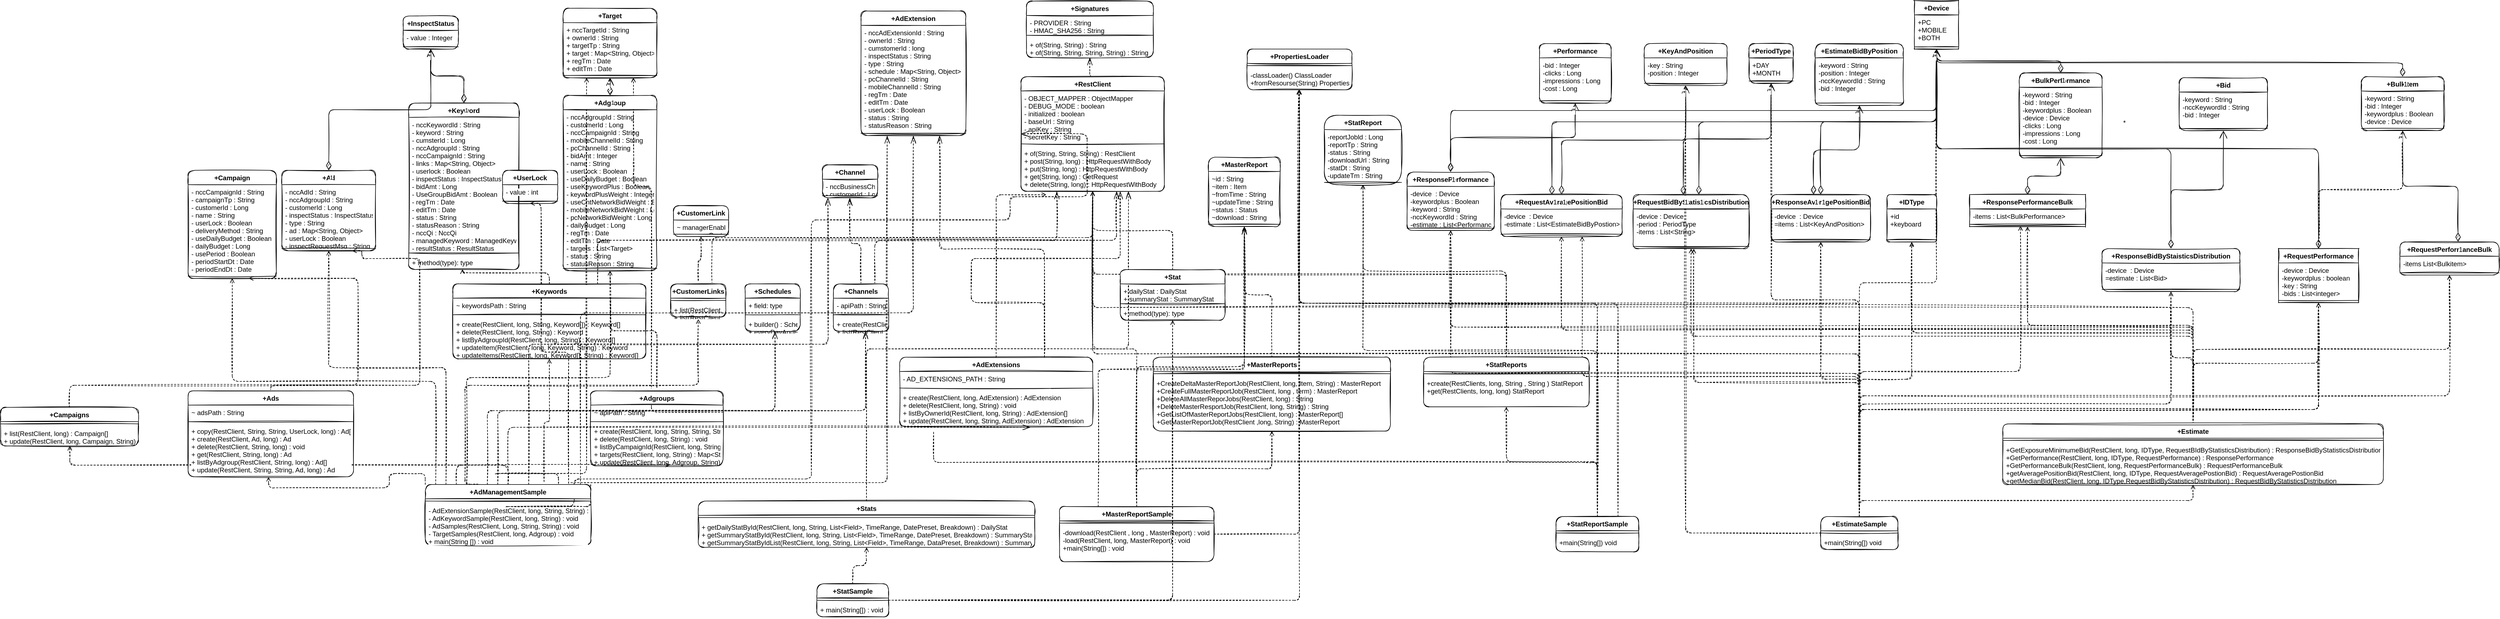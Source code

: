<mxfile version="15.5.2" type="github">
  <diagram id="C5RBs43oDa-KdzZeNtuy" name="Page-1">
    <mxGraphModel dx="2387" dy="548" grid="1" gridSize="10" guides="1" tooltips="1" connect="1" arrows="1" fold="1" page="1" pageScale="1" pageWidth="1390" pageHeight="980" math="0" shadow="0">
      <root>
        <mxCell id="WIyWlLk6GJQsqaUBKTNV-0" />
        <mxCell id="WIyWlLk6GJQsqaUBKTNV-1" parent="WIyWlLk6GJQsqaUBKTNV-0" />
        <mxCell id="7ZvF9bT9IcwRX-JwGskH-4" value="+Campaign" style="swimlane;fontStyle=1;align=center;verticalAlign=top;childLayout=stackLayout;horizontal=1;startSize=26;horizontalStack=0;resizeParent=1;resizeParentMax=0;resizeLast=0;collapsible=1;marginBottom=0;rounded=1;sketch=1;labelBackgroundColor=default;" parent="WIyWlLk6GJQsqaUBKTNV-1" vertex="1">
          <mxGeometry x="-230" y="320" width="160" height="196" as="geometry">
            <mxRectangle x="10" y="382" width="90" height="26" as="alternateBounds" />
          </mxGeometry>
        </mxCell>
        <mxCell id="7ZvF9bT9IcwRX-JwGskH-5" value="- nccCampaignId : String&#xa;- campaignTp : String&#xa;- customerId : Long&#xa;- name : String&#xa;- userLock : Boolean&#xa;- deliveryMethod : String&#xa;- useDailyBudget : Boolean&#xa;- dailyBudget : Long&#xa;- usePeriod : Boolean&#xa;- periodStartDt : Date&#xa;- periodEndDt : Date" style="text;strokeColor=none;fillColor=none;align=left;verticalAlign=top;spacingLeft=4;spacingRight=4;overflow=hidden;rotatable=0;points=[[0,0.5],[1,0.5]];portConstraint=eastwest;rounded=1;sketch=1;labelBackgroundColor=default;" parent="7ZvF9bT9IcwRX-JwGskH-4" vertex="1">
          <mxGeometry y="26" width="160" height="162" as="geometry" />
        </mxCell>
        <mxCell id="7ZvF9bT9IcwRX-JwGskH-6" value="" style="line;strokeWidth=1;fillColor=none;align=left;verticalAlign=middle;spacingTop=-1;spacingLeft=3;spacingRight=3;rotatable=0;labelPosition=right;points=[];portConstraint=eastwest;rounded=1;sketch=1;labelBackgroundColor=default;" parent="7ZvF9bT9IcwRX-JwGskH-4" vertex="1">
          <mxGeometry y="188" width="160" height="8" as="geometry" />
        </mxCell>
        <mxCell id="7ZvF9bT9IcwRX-JwGskH-8" value="+Ad" style="swimlane;fontStyle=1;align=center;verticalAlign=top;childLayout=stackLayout;horizontal=1;startSize=26;horizontalStack=0;resizeParent=1;resizeParentMax=0;resizeLast=0;collapsible=1;marginBottom=0;rounded=1;sketch=1;labelBackgroundColor=default;" parent="WIyWlLk6GJQsqaUBKTNV-1" vertex="1">
          <mxGeometry x="-60" y="320" width="170" height="146" as="geometry">
            <mxRectangle x="120" y="322" width="50" height="26" as="alternateBounds" />
          </mxGeometry>
        </mxCell>
        <mxCell id="7ZvF9bT9IcwRX-JwGskH-9" value="- nccAdId : String&#xa;- nccAdgroupId : String&#xa;- customerId : Long&#xa;- inspectStatus : InspectStatus&#xa;- type : String&#xa;- ad : Map&lt;String, Object&gt;&#xa;- userLock : Boolean&#xa;- inspectRequestMsg : String&#xa;" style="text;strokeColor=none;fillColor=none;align=left;verticalAlign=top;spacingLeft=4;spacingRight=4;overflow=hidden;rotatable=0;points=[[0,0.5],[1,0.5]];portConstraint=eastwest;rounded=1;sketch=1;labelBackgroundColor=default;" parent="7ZvF9bT9IcwRX-JwGskH-8" vertex="1">
          <mxGeometry y="26" width="170" height="112" as="geometry" />
        </mxCell>
        <mxCell id="7ZvF9bT9IcwRX-JwGskH-10" value="" style="line;strokeWidth=1;fillColor=none;align=left;verticalAlign=middle;spacingTop=-1;spacingLeft=3;spacingRight=3;rotatable=0;labelPosition=right;points=[];portConstraint=eastwest;rounded=1;sketch=1;labelBackgroundColor=default;" parent="7ZvF9bT9IcwRX-JwGskH-8" vertex="1">
          <mxGeometry y="138" width="170" height="8" as="geometry" />
        </mxCell>
        <mxCell id="idtFsPLVlB8KMN15-Iu1-111" style="edgeStyle=orthogonalEdgeStyle;orthogonalLoop=1;jettySize=auto;html=1;entryX=0.5;entryY=1;entryDx=0;entryDy=0;dashed=1;fontSize=11;verticalAlign=middle;endFill=0;endArrow=open;exitX=0.5;exitY=0;exitDx=0;exitDy=0;sketch=1;startArrow=none;" edge="1" parent="WIyWlLk6GJQsqaUBKTNV-1" source="idtFsPLVlB8KMN15-Iu1-2" target="idtFsPLVlB8KMN15-Iu1-30">
          <mxGeometry relative="1" as="geometry" />
        </mxCell>
        <mxCell id="idtFsPLVlB8KMN15-Iu1-112" style="edgeStyle=orthogonalEdgeStyle;orthogonalLoop=1;jettySize=auto;html=1;entryX=0.5;entryY=1;entryDx=0;entryDy=0;dashed=1;fontSize=11;verticalAlign=middle;endFill=0;endArrow=open;exitX=0.5;exitY=0;exitDx=0;exitDy=0;sketch=1;" edge="1" parent="WIyWlLk6GJQsqaUBKTNV-1" source="-4e21ovLT8-M-5KT2Jtu-19" target="-4e21ovLT8-M-5KT2Jtu-39">
          <mxGeometry relative="1" as="geometry" />
        </mxCell>
        <mxCell id="idtFsPLVlB8KMN15-Iu1-113" style="edgeStyle=orthogonalEdgeStyle;orthogonalLoop=1;jettySize=auto;html=1;entryX=0.5;entryY=1;entryDx=0;entryDy=0;dashed=1;fontSize=11;verticalAlign=middle;endFill=0;endArrow=open;exitX=0.5;exitY=0;exitDx=0;exitDy=0;sketch=1;" edge="1" parent="WIyWlLk6GJQsqaUBKTNV-1" source="-4e21ovLT8-M-5KT2Jtu-19" target="idtFsPLVlB8KMN15-Iu1-2">
          <mxGeometry relative="1" as="geometry" />
        </mxCell>
        <mxCell id="idtFsPLVlB8KMN15-Iu1-114" style="edgeStyle=orthogonalEdgeStyle;orthogonalLoop=1;jettySize=auto;html=1;entryX=0.5;entryY=1;entryDx=0;entryDy=0;dashed=1;fontSize=11;verticalAlign=middle;endFill=0;endArrow=open;exitX=0.5;exitY=0;exitDx=0;exitDy=0;sketch=1;" edge="1" parent="WIyWlLk6GJQsqaUBKTNV-1" source="-4e21ovLT8-M-5KT2Jtu-19" target="idtFsPLVlB8KMN15-Iu1-13">
          <mxGeometry relative="1" as="geometry" />
        </mxCell>
        <mxCell id="idtFsPLVlB8KMN15-Iu1-115" style="edgeStyle=orthogonalEdgeStyle;orthogonalLoop=1;jettySize=auto;html=1;entryX=0.438;entryY=0.89;entryDx=0;entryDy=0;entryPerimeter=0;dashed=1;fontSize=11;verticalAlign=middle;exitX=0.5;exitY=0;exitDx=0;exitDy=0;endFill=0;endArrow=open;sketch=1;" edge="1" parent="WIyWlLk6GJQsqaUBKTNV-1" source="-4e21ovLT8-M-5KT2Jtu-19" target="idtFsPLVlB8KMN15-Iu1-18">
          <mxGeometry relative="1" as="geometry" />
        </mxCell>
        <mxCell id="idtFsPLVlB8KMN15-Iu1-116" style="edgeStyle=orthogonalEdgeStyle;orthogonalLoop=1;jettySize=auto;html=1;entryX=0.5;entryY=1;entryDx=0;entryDy=0;dashed=1;fontSize=12;verticalAlign=middle;exitX=0.5;exitY=0;exitDx=0;exitDy=0;sketch=1;" edge="1" parent="WIyWlLk6GJQsqaUBKTNV-1" source="-4e21ovLT8-M-5KT2Jtu-19" target="-4e21ovLT8-M-5KT2Jtu-35">
          <mxGeometry relative="1" as="geometry" />
        </mxCell>
        <mxCell id="idtFsPLVlB8KMN15-Iu1-117" style="edgeStyle=orthogonalEdgeStyle;orthogonalLoop=1;jettySize=auto;html=1;dashed=1;fontSize=11;verticalAlign=middle;endFill=0;endArrow=open;exitX=0.5;exitY=0;exitDx=0;exitDy=0;sketch=1;" edge="1" parent="WIyWlLk6GJQsqaUBKTNV-1" source="-4e21ovLT8-M-5KT2Jtu-19" target="-4e21ovLT8-M-5KT2Jtu-23">
          <mxGeometry relative="1" as="geometry" />
        </mxCell>
        <mxCell id="idtFsPLVlB8KMN15-Iu1-118" style="edgeStyle=orthogonalEdgeStyle;orthogonalLoop=1;jettySize=auto;html=1;entryX=0.5;entryY=1;entryDx=0;entryDy=0;dashed=1;fontSize=11;verticalAlign=middle;endFill=0;endArrow=open;sketch=1;" edge="1" parent="WIyWlLk6GJQsqaUBKTNV-1" source="-4e21ovLT8-M-5KT2Jtu-19" target="idtFsPLVlB8KMN15-Iu1-10">
          <mxGeometry relative="1" as="geometry" />
        </mxCell>
        <mxCell id="idtFsPLVlB8KMN15-Iu1-119" style="edgeStyle=orthogonalEdgeStyle;orthogonalLoop=1;jettySize=auto;html=1;entryX=0.523;entryY=1.036;entryDx=0;entryDy=0;entryPerimeter=0;dashed=1;fontSize=11;verticalAlign=middle;endFill=0;endArrow=open;sketch=1;" edge="1" parent="WIyWlLk6GJQsqaUBKTNV-1" source="-4e21ovLT8-M-5KT2Jtu-19" target="idtFsPLVlB8KMN15-Iu1-21">
          <mxGeometry relative="1" as="geometry" />
        </mxCell>
        <mxCell id="idtFsPLVlB8KMN15-Iu1-120" style="edgeStyle=orthogonalEdgeStyle;orthogonalLoop=1;jettySize=auto;html=1;entryX=0.67;entryY=1;entryDx=0;entryDy=0;entryPerimeter=0;dashed=1;fontSize=11;verticalAlign=middle;endFill=0;endArrow=open;sketch=1;" edge="1" parent="WIyWlLk6GJQsqaUBKTNV-1" source="-4e21ovLT8-M-5KT2Jtu-19" target="-4e21ovLT8-M-5KT2Jtu-53">
          <mxGeometry relative="1" as="geometry" />
        </mxCell>
        <mxCell id="idtFsPLVlB8KMN15-Iu1-121" style="edgeStyle=orthogonalEdgeStyle;orthogonalLoop=1;jettySize=auto;html=1;entryX=0.5;entryY=1;entryDx=0;entryDy=0;dashed=1;fontSize=11;verticalAlign=middle;endFill=0;endArrow=open;exitX=0.5;exitY=0;exitDx=0;exitDy=0;sketch=1;" edge="1" parent="WIyWlLk6GJQsqaUBKTNV-1" source="-4e21ovLT8-M-5KT2Jtu-19" target="idtFsPLVlB8KMN15-Iu1-7">
          <mxGeometry relative="1" as="geometry" />
        </mxCell>
        <mxCell id="idtFsPLVlB8KMN15-Iu1-122" style="edgeStyle=orthogonalEdgeStyle;orthogonalLoop=1;jettySize=auto;html=1;entryX=0.5;entryY=1;entryDx=0;entryDy=0;dashed=1;fontSize=12;verticalAlign=middle;exitX=0.5;exitY=0;exitDx=0;exitDy=0;sketch=1;" edge="1" parent="WIyWlLk6GJQsqaUBKTNV-1" source="-4e21ovLT8-M-5KT2Jtu-19" target="idtFsPLVlB8KMN15-Iu1-45">
          <mxGeometry relative="1" as="geometry" />
        </mxCell>
        <mxCell id="idtFsPLVlB8KMN15-Iu1-126" style="edgeStyle=orthogonalEdgeStyle;orthogonalLoop=1;jettySize=auto;html=1;entryX=0.5;entryY=1;entryDx=0;entryDy=0;dashed=1;fontSize=12;verticalAlign=middle;sketch=1;" edge="1" parent="WIyWlLk6GJQsqaUBKTNV-1" source="-4e21ovLT8-M-5KT2Jtu-19" target="idtFsPLVlB8KMN15-Iu1-123">
          <mxGeometry relative="1" as="geometry" />
        </mxCell>
        <mxCell id="idtFsPLVlB8KMN15-Iu1-127" style="edgeStyle=orthogonalEdgeStyle;orthogonalLoop=1;jettySize=auto;html=1;entryX=0.5;entryY=1;entryDx=0;entryDy=0;dashed=1;fontSize=12;verticalAlign=middle;exitX=0.5;exitY=0;exitDx=0;exitDy=0;sketch=1;" edge="1" parent="WIyWlLk6GJQsqaUBKTNV-1" source="-4e21ovLT8-M-5KT2Jtu-19" target="idtFsPLVlB8KMN15-Iu1-48">
          <mxGeometry relative="1" as="geometry" />
        </mxCell>
        <mxCell id="idtFsPLVlB8KMN15-Iu1-128" style="edgeStyle=orthogonalEdgeStyle;orthogonalLoop=1;jettySize=auto;html=1;dashed=1;fontSize=11;verticalAlign=middle;endFill=0;endArrow=open;exitX=0.5;exitY=0;exitDx=0;exitDy=0;sketch=1;" edge="1" parent="WIyWlLk6GJQsqaUBKTNV-1" source="-4e21ovLT8-M-5KT2Jtu-19" target="IsPKWjWjbbhWOZvx0KAc-53">
          <mxGeometry relative="1" as="geometry" />
        </mxCell>
        <mxCell id="idtFsPLVlB8KMN15-Iu1-130" style="edgeStyle=orthogonalEdgeStyle;orthogonalLoop=1;jettySize=auto;html=1;entryX=0.493;entryY=1;entryDx=0;entryDy=0;entryPerimeter=0;dashed=1;fontSize=11;verticalAlign=middle;endFill=0;endArrow=open;exitX=0.5;exitY=0;exitDx=0;exitDy=0;sketch=1;" edge="1" parent="WIyWlLk6GJQsqaUBKTNV-1" source="-4e21ovLT8-M-5KT2Jtu-19" target="-4e21ovLT8-M-5KT2Jtu-34">
          <mxGeometry relative="1" as="geometry" />
        </mxCell>
        <mxCell id="-4e21ovLT8-M-5KT2Jtu-19" value="+EstimateSample" style="swimlane;fontStyle=1;align=center;verticalAlign=top;childLayout=stackLayout;horizontal=1;startSize=26;horizontalStack=0;resizeParent=1;resizeParentMax=0;resizeLast=0;collapsible=1;marginBottom=0;rounded=1;sketch=1;" parent="WIyWlLk6GJQsqaUBKTNV-1" vertex="1">
          <mxGeometry x="2730" y="948" width="140" height="60" as="geometry">
            <mxRectangle x="2600" y="890" width="130" height="26" as="alternateBounds" />
          </mxGeometry>
        </mxCell>
        <mxCell id="-4e21ovLT8-M-5KT2Jtu-21" value="" style="line;strokeWidth=1;fillColor=none;align=left;verticalAlign=middle;spacingTop=-1;spacingLeft=3;spacingRight=3;rotatable=0;labelPosition=right;points=[];portConstraint=eastwest;rounded=1;sketch=1;" parent="-4e21ovLT8-M-5KT2Jtu-19" vertex="1">
          <mxGeometry y="26" width="140" height="8" as="geometry" />
        </mxCell>
        <mxCell id="-4e21ovLT8-M-5KT2Jtu-22" value="+main(String[]) void" style="text;strokeColor=none;fillColor=none;align=left;verticalAlign=top;spacingLeft=4;spacingRight=4;overflow=hidden;rotatable=0;points=[[0,0.5],[1,0.5]];portConstraint=eastwest;rounded=1;sketch=1;" parent="-4e21ovLT8-M-5KT2Jtu-19" vertex="1">
          <mxGeometry y="34" width="140" height="26" as="geometry" />
        </mxCell>
        <mxCell id="idtFsPLVlB8KMN15-Iu1-139" style="edgeStyle=orthogonalEdgeStyle;orthogonalLoop=1;jettySize=auto;html=1;dashed=1;fontSize=11;verticalAlign=middle;entryX=0.5;entryY=1;entryDx=0;entryDy=0;endFill=0;endArrow=open;exitX=0.5;exitY=0;exitDx=0;exitDy=0;sketch=1;" edge="1" parent="WIyWlLk6GJQsqaUBKTNV-1" source="-4e21ovLT8-M-5KT2Jtu-23" target="-4e21ovLT8-M-5KT2Jtu-39">
          <mxGeometry relative="1" as="geometry">
            <mxPoint x="3160" y="400" as="targetPoint" />
          </mxGeometry>
        </mxCell>
        <mxCell id="idtFsPLVlB8KMN15-Iu1-140" style="edgeStyle=orthogonalEdgeStyle;orthogonalLoop=1;jettySize=auto;html=1;exitX=0.5;exitY=0;exitDx=0;exitDy=0;dashed=1;fontSize=11;verticalAlign=middle;endArrow=open;endFill=0;entryX=0.5;entryY=1;entryDx=0;entryDy=0;sketch=1;" edge="1" parent="WIyWlLk6GJQsqaUBKTNV-1" source="-4e21ovLT8-M-5KT2Jtu-23" target="idtFsPLVlB8KMN15-Iu1-2">
          <mxGeometry relative="1" as="geometry">
            <mxPoint x="3220" y="460" as="targetPoint" />
          </mxGeometry>
        </mxCell>
        <mxCell id="idtFsPLVlB8KMN15-Iu1-141" style="edgeStyle=orthogonalEdgeStyle;orthogonalLoop=1;jettySize=auto;html=1;exitX=0.5;exitY=0;exitDx=0;exitDy=0;dashed=1;fontSize=11;verticalAlign=middle;endArrow=open;endFill=0;entryX=0.5;entryY=1;entryDx=0;entryDy=0;sketch=1;" edge="1" parent="WIyWlLk6GJQsqaUBKTNV-1" source="-4e21ovLT8-M-5KT2Jtu-23" target="idtFsPLVlB8KMN15-Iu1-13">
          <mxGeometry relative="1" as="geometry">
            <mxPoint x="3170" y="440" as="targetPoint" />
          </mxGeometry>
        </mxCell>
        <mxCell id="idtFsPLVlB8KMN15-Iu1-142" style="edgeStyle=orthogonalEdgeStyle;orthogonalLoop=1;jettySize=auto;html=1;entryX=0.5;entryY=1;entryDx=0;entryDy=0;dashed=1;fontSize=12;verticalAlign=middle;endArrow=open;endFill=0;sketch=1;" edge="1" parent="WIyWlLk6GJQsqaUBKTNV-1" source="-4e21ovLT8-M-5KT2Jtu-23" target="idtFsPLVlB8KMN15-Iu1-16">
          <mxGeometry relative="1" as="geometry" />
        </mxCell>
        <mxCell id="idtFsPLVlB8KMN15-Iu1-143" style="edgeStyle=orthogonalEdgeStyle;orthogonalLoop=1;jettySize=auto;html=1;entryX=0.5;entryY=1;entryDx=0;entryDy=0;dashed=1;fontSize=11;verticalAlign=middle;endFill=0;endArrow=open;exitX=0.5;exitY=0;exitDx=0;exitDy=0;sketch=1;" edge="1" parent="WIyWlLk6GJQsqaUBKTNV-1" source="-4e21ovLT8-M-5KT2Jtu-23" target="-4e21ovLT8-M-5KT2Jtu-35">
          <mxGeometry relative="1" as="geometry" />
        </mxCell>
        <mxCell id="idtFsPLVlB8KMN15-Iu1-145" style="edgeStyle=orthogonalEdgeStyle;orthogonalLoop=1;jettySize=auto;html=1;dashed=1;fontSize=11;verticalAlign=middle;endFill=0;endArrow=open;exitX=0.5;exitY=0;exitDx=0;exitDy=0;sketch=1;" edge="1" parent="WIyWlLk6GJQsqaUBKTNV-1" source="-4e21ovLT8-M-5KT2Jtu-23" target="idtFsPLVlB8KMN15-Iu1-19">
          <mxGeometry relative="1" as="geometry">
            <mxPoint x="2440" y="390" as="targetPoint" />
          </mxGeometry>
        </mxCell>
        <mxCell id="idtFsPLVlB8KMN15-Iu1-146" style="edgeStyle=orthogonalEdgeStyle;orthogonalLoop=1;jettySize=auto;html=1;entryX=0.5;entryY=1;entryDx=0;entryDy=0;dashed=1;fontSize=11;verticalAlign=middle;endFill=0;endArrow=open;exitX=0.5;exitY=0;exitDx=0;exitDy=0;sketch=1;" edge="1" parent="WIyWlLk6GJQsqaUBKTNV-1" source="-4e21ovLT8-M-5KT2Jtu-23" target="-4e21ovLT8-M-5KT2Jtu-51">
          <mxGeometry relative="1" as="geometry" />
        </mxCell>
        <mxCell id="idtFsPLVlB8KMN15-Iu1-147" style="edgeStyle=orthogonalEdgeStyle;orthogonalLoop=1;jettySize=auto;html=1;dashed=1;fontSize=11;verticalAlign=middle;endFill=0;endArrow=open;entryX=0.5;entryY=1;entryDx=0;entryDy=0;exitX=0.5;exitY=0;exitDx=0;exitDy=0;sketch=1;" edge="1" parent="WIyWlLk6GJQsqaUBKTNV-1" source="-4e21ovLT8-M-5KT2Jtu-23" target="idtFsPLVlB8KMN15-Iu1-7">
          <mxGeometry relative="1" as="geometry">
            <mxPoint x="2170" y="390" as="targetPoint" />
          </mxGeometry>
        </mxCell>
        <mxCell id="idtFsPLVlB8KMN15-Iu1-148" style="edgeStyle=orthogonalEdgeStyle;orthogonalLoop=1;jettySize=auto;html=1;dashed=1;fontSize=11;verticalAlign=middle;endFill=0;endArrow=open;exitX=0.5;exitY=0;exitDx=0;exitDy=0;sketch=1;" edge="1" parent="WIyWlLk6GJQsqaUBKTNV-1" source="-4e21ovLT8-M-5KT2Jtu-23" target="IsPKWjWjbbhWOZvx0KAc-53">
          <mxGeometry relative="1" as="geometry">
            <mxPoint x="1520" y="410" as="targetPoint" />
          </mxGeometry>
        </mxCell>
        <mxCell id="-4e21ovLT8-M-5KT2Jtu-23" value="+Estimate" style="swimlane;fontStyle=1;align=center;verticalAlign=top;childLayout=stackLayout;horizontal=1;startSize=26;horizontalStack=0;resizeParent=1;resizeParentMax=0;resizeLast=0;collapsible=1;marginBottom=0;rounded=1;sketch=1;" parent="WIyWlLk6GJQsqaUBKTNV-1" vertex="1">
          <mxGeometry x="3060" y="780" width="690" height="110" as="geometry" />
        </mxCell>
        <mxCell id="-4e21ovLT8-M-5KT2Jtu-25" value="" style="line;strokeWidth=1;fillColor=none;align=left;verticalAlign=middle;spacingTop=-1;spacingLeft=3;spacingRight=3;rotatable=0;labelPosition=right;points=[];portConstraint=eastwest;rounded=1;sketch=1;" parent="-4e21ovLT8-M-5KT2Jtu-23" vertex="1">
          <mxGeometry y="26" width="690" height="8" as="geometry" />
        </mxCell>
        <mxCell id="-4e21ovLT8-M-5KT2Jtu-26" value="+GetExposureMinimumeBid(RestClient, long, IDType, RequestBIdByStatisticsDistribution) : ResponseBidByStatisticsDistribution&#xa;+GetPerformance(RestClient, long, IDType, RequestPerformance) : ResponsePerformance&#xa;+GetPerformanceBulk(RestClient, long, RequestPerformanceBulk) : RequestPerformanceBulk&#xa;+getAveragePositionBid(RestClient, long, IDType, RequestAveragePostionBid) : RequestAveragePostionBid&#xa;+getMedianBid(RestClient, long, IDType,RequestBidByStatisticsDistribution) : RequestBidByStatisticsDistribution" style="text;strokeColor=none;fillColor=none;align=left;verticalAlign=top;spacingLeft=4;spacingRight=4;overflow=hidden;rotatable=0;points=[[0,0.5],[1,0.5]];portConstraint=eastwest;rounded=1;sketch=1;" parent="-4e21ovLT8-M-5KT2Jtu-23" vertex="1">
          <mxGeometry y="34" width="690" height="76" as="geometry" />
        </mxCell>
        <mxCell id="-4e21ovLT8-M-5KT2Jtu-31" value="+PropertiesLoader" style="swimlane;fontStyle=1;align=center;verticalAlign=top;childLayout=stackLayout;horizontal=1;startSize=26;horizontalStack=0;resizeParent=1;resizeParentMax=0;resizeLast=0;collapsible=1;marginBottom=0;rounded=1;sketch=1;" parent="WIyWlLk6GJQsqaUBKTNV-1" vertex="1">
          <mxGeometry x="1690" y="100" width="190" height="74" as="geometry">
            <mxRectangle x="1896" y="606" width="140" height="26" as="alternateBounds" />
          </mxGeometry>
        </mxCell>
        <mxCell id="-4e21ovLT8-M-5KT2Jtu-33" value="" style="line;strokeWidth=1;fillColor=none;align=left;verticalAlign=middle;spacingTop=-1;spacingLeft=3;spacingRight=3;rotatable=0;labelPosition=right;points=[];portConstraint=eastwest;rounded=1;sketch=1;" parent="-4e21ovLT8-M-5KT2Jtu-31" vertex="1">
          <mxGeometry y="26" width="190" height="8" as="geometry" />
        </mxCell>
        <mxCell id="-4e21ovLT8-M-5KT2Jtu-34" value="-classLoader() ClassLoader&#xa;+fromResourse(String) Properties" style="text;strokeColor=none;fillColor=none;align=left;verticalAlign=top;spacingLeft=4;spacingRight=4;overflow=hidden;rotatable=0;points=[[0,0.5],[1,0.5]];portConstraint=eastwest;rounded=1;sketch=1;" parent="-4e21ovLT8-M-5KT2Jtu-31" vertex="1">
          <mxGeometry y="34" width="190" height="40" as="geometry" />
        </mxCell>
        <mxCell id="-4e21ovLT8-M-5KT2Jtu-35" value="+IDType" style="swimlane;fontStyle=1;align=center;verticalAlign=top;childLayout=stackLayout;horizontal=1;startSize=26;horizontalStack=0;resizeParent=1;resizeParentMax=0;resizeLast=0;collapsible=1;marginBottom=0;rounded=1;sketch=1;arcSize=7;" parent="WIyWlLk6GJQsqaUBKTNV-1" vertex="1">
          <mxGeometry x="2850" y="364" width="90" height="86" as="geometry" />
        </mxCell>
        <mxCell id="-4e21ovLT8-M-5KT2Jtu-36" value="+id&#xa;+keyboard" style="text;strokeColor=none;fillColor=none;align=left;verticalAlign=top;spacingLeft=4;spacingRight=4;overflow=hidden;rotatable=0;points=[[0,0.5],[1,0.5]];portConstraint=eastwest;rounded=1;sketch=1;" parent="-4e21ovLT8-M-5KT2Jtu-35" vertex="1">
          <mxGeometry y="26" width="90" height="52" as="geometry" />
        </mxCell>
        <mxCell id="-4e21ovLT8-M-5KT2Jtu-37" value="" style="line;strokeWidth=1;fillColor=none;align=left;verticalAlign=middle;spacingTop=-1;spacingLeft=3;spacingRight=3;rotatable=0;labelPosition=right;points=[];portConstraint=eastwest;rounded=1;sketch=1;" parent="-4e21ovLT8-M-5KT2Jtu-35" vertex="1">
          <mxGeometry y="78" width="90" height="8" as="geometry" />
        </mxCell>
        <mxCell id="-4e21ovLT8-M-5KT2Jtu-39" value="+RequestPerformanceBulk" style="swimlane;fontStyle=1;align=center;verticalAlign=top;childLayout=stackLayout;horizontal=1;startSize=26;horizontalStack=0;resizeParent=1;resizeParentMax=0;resizeLast=0;collapsible=1;marginBottom=0;rounded=1;sketch=1;" parent="WIyWlLk6GJQsqaUBKTNV-1" vertex="1">
          <mxGeometry x="3780" y="450" width="180" height="60" as="geometry" />
        </mxCell>
        <mxCell id="-4e21ovLT8-M-5KT2Jtu-40" value="-items List&lt;Bulkitem&gt;" style="text;strokeColor=none;fillColor=none;align=left;verticalAlign=top;spacingLeft=4;spacingRight=4;overflow=hidden;rotatable=0;points=[[0,0.5],[1,0.5]];portConstraint=eastwest;rounded=1;sketch=1;" parent="-4e21ovLT8-M-5KT2Jtu-39" vertex="1">
          <mxGeometry y="26" width="180" height="26" as="geometry" />
        </mxCell>
        <mxCell id="-4e21ovLT8-M-5KT2Jtu-41" value="" style="line;strokeWidth=1;fillColor=none;align=left;verticalAlign=middle;spacingTop=-1;spacingLeft=3;spacingRight=3;rotatable=0;labelPosition=right;points=[];portConstraint=eastwest;rounded=1;sketch=1;" parent="-4e21ovLT8-M-5KT2Jtu-39" vertex="1">
          <mxGeometry y="52" width="180" height="8" as="geometry" />
        </mxCell>
        <mxCell id="IsPKWjWjbbhWOZvx0KAc-90" style="edgeStyle=orthogonalEdgeStyle;orthogonalLoop=1;jettySize=auto;html=1;dashed=1;endArrow=open;endFill=0;entryX=0.6;entryY=0.982;entryDx=0;entryDy=0;entryPerimeter=0;exitX=0.188;exitY=0;exitDx=0;exitDy=0;exitPerimeter=0;sketch=1;labelBackgroundColor=default;" edge="1" parent="WIyWlLk6GJQsqaUBKTNV-1" source="7ZvF9bT9IcwRX-JwGskH-13" target="IsPKWjWjbbhWOZvx0KAc-7">
          <mxGeometry relative="1" as="geometry">
            <mxPoint x="560" y="807" as="targetPoint" />
          </mxGeometry>
        </mxCell>
        <mxCell id="IsPKWjWjbbhWOZvx0KAc-91" style="edgeStyle=orthogonalEdgeStyle;orthogonalLoop=1;jettySize=auto;html=1;exitX=0.718;exitY=-0.046;exitDx=0;exitDy=0;dashed=1;endArrow=open;endFill=0;entryX=0.5;entryY=1;entryDx=0;entryDy=0;exitPerimeter=0;sketch=1;labelBackgroundColor=default;" edge="1" parent="WIyWlLk6GJQsqaUBKTNV-1" source="7ZvF9bT9IcwRX-JwGskH-13" target="IsPKWjWjbbhWOZvx0KAc-0">
          <mxGeometry relative="1" as="geometry">
            <mxPoint x="430" y="810" as="targetPoint" />
          </mxGeometry>
        </mxCell>
        <mxCell id="IsPKWjWjbbhWOZvx0KAc-92" style="edgeStyle=orthogonalEdgeStyle;orthogonalLoop=1;jettySize=auto;html=1;dashed=1;endArrow=open;endFill=0;entryX=0.502;entryY=1;entryDx=0;entryDy=0;entryPerimeter=0;sketch=1;labelBackgroundColor=default;" edge="1" parent="WIyWlLk6GJQsqaUBKTNV-1" source="7ZvF9bT9IcwRX-JwGskH-13" target="7ZvF9bT9IcwRX-JwGskH-32">
          <mxGeometry relative="1" as="geometry">
            <mxPoint x="140" y="790" as="targetPoint" />
            <mxPoint x="298" y="930" as="sourcePoint" />
          </mxGeometry>
        </mxCell>
        <mxCell id="IsPKWjWjbbhWOZvx0KAc-93" style="edgeStyle=orthogonalEdgeStyle;orthogonalLoop=1;jettySize=auto;html=1;exitX=0;exitY=0;exitDx=0;exitDy=0;dashed=1;endArrow=open;endFill=0;entryX=0.486;entryY=1;entryDx=0;entryDy=0;entryPerimeter=0;sketch=1;labelBackgroundColor=default;" edge="1" parent="WIyWlLk6GJQsqaUBKTNV-1" source="7ZvF9bT9IcwRX-JwGskH-13" target="7ZvF9bT9IcwRX-JwGskH-36">
          <mxGeometry relative="1" as="geometry">
            <mxPoint x="290" y="810" as="targetPoint" />
          </mxGeometry>
        </mxCell>
        <mxCell id="IsPKWjWjbbhWOZvx0KAc-94" style="edgeStyle=orthogonalEdgeStyle;orthogonalLoop=1;jettySize=auto;html=1;exitX=0.063;exitY=0;exitDx=0;exitDy=0;dashed=1;endArrow=open;endFill=0;entryX=0.5;entryY=1;entryDx=0;entryDy=0;exitPerimeter=0;sketch=1;labelBackgroundColor=default;" edge="1" parent="WIyWlLk6GJQsqaUBKTNV-1" source="7ZvF9bT9IcwRX-JwGskH-13" target="7ZvF9bT9IcwRX-JwGskH-4">
          <mxGeometry relative="1" as="geometry">
            <mxPoint x="70" y="620" as="targetPoint" />
          </mxGeometry>
        </mxCell>
        <mxCell id="IsPKWjWjbbhWOZvx0KAc-96" style="edgeStyle=orthogonalEdgeStyle;orthogonalLoop=1;jettySize=auto;html=1;exitX=0.125;exitY=0;exitDx=0;exitDy=0;entryX=0.5;entryY=1;entryDx=0;entryDy=0;dashed=1;endArrow=open;endFill=0;exitPerimeter=0;sketch=1;labelBackgroundColor=default;" edge="1" parent="WIyWlLk6GJQsqaUBKTNV-1" source="7ZvF9bT9IcwRX-JwGskH-13" target="7ZvF9bT9IcwRX-JwGskH-8">
          <mxGeometry relative="1" as="geometry" />
        </mxCell>
        <mxCell id="IsPKWjWjbbhWOZvx0KAc-102" style="edgeStyle=orthogonalEdgeStyle;orthogonalLoop=1;jettySize=auto;html=1;exitX=1;exitY=0;exitDx=0;exitDy=0;entryX=0.5;entryY=1;entryDx=0;entryDy=0;dashed=1;endArrow=open;endFill=0;sketch=1;labelBackgroundColor=default;" edge="1" parent="WIyWlLk6GJQsqaUBKTNV-1" source="7ZvF9bT9IcwRX-JwGskH-13" target="7ZvF9bT9IcwRX-JwGskH-21">
          <mxGeometry relative="1" as="geometry">
            <Array as="points">
              <mxPoint x="340" y="910" />
              <mxPoint x="460" y="910" />
              <mxPoint x="460" y="650" />
              <mxPoint x="410" y="650" />
              <mxPoint x="410" y="466" />
            </Array>
          </mxGeometry>
        </mxCell>
        <mxCell id="IsPKWjWjbbhWOZvx0KAc-107" style="edgeStyle=orthogonalEdgeStyle;orthogonalLoop=1;jettySize=auto;html=1;exitX=0.25;exitY=0;exitDx=0;exitDy=0;dashed=1;endArrow=open;endFill=0;sketch=1;entryX=0.5;entryY=1;entryDx=0;entryDy=0;labelBackgroundColor=default;" edge="1" parent="WIyWlLk6GJQsqaUBKTNV-1" source="7ZvF9bT9IcwRX-JwGskH-13" target="IsPKWjWjbbhWOZvx0KAc-103">
          <mxGeometry relative="1" as="geometry">
            <mxPoint x="560" y="500" as="targetPoint" />
          </mxGeometry>
        </mxCell>
        <mxCell id="IsPKWjWjbbhWOZvx0KAc-108" style="edgeStyle=orthogonalEdgeStyle;orthogonalLoop=1;jettySize=auto;html=1;exitX=0.32;exitY=-0.003;exitDx=0;exitDy=0;entryX=0.533;entryY=1.147;entryDx=0;entryDy=0;entryPerimeter=0;dashed=1;endArrow=open;endFill=0;exitPerimeter=0;sketch=1;" edge="1" parent="WIyWlLk6GJQsqaUBKTNV-1" source="7ZvF9bT9IcwRX-JwGskH-13">
          <mxGeometry relative="1" as="geometry">
            <mxPoint x="695" y="590" as="targetPoint" />
            <Array as="points">
              <mxPoint x="272" y="710" />
              <mxPoint x="695" y="710" />
            </Array>
          </mxGeometry>
        </mxCell>
        <mxCell id="IsPKWjWjbbhWOZvx0KAc-121" style="edgeStyle=orthogonalEdgeStyle;orthogonalLoop=1;jettySize=auto;html=1;exitX=0.805;exitY=-0.015;exitDx=0;exitDy=0;dashed=1;endArrow=open;endFill=0;entryX=0.25;entryY=1;entryDx=0;entryDy=0;exitPerimeter=0;sketch=1;" edge="1" parent="WIyWlLk6GJQsqaUBKTNV-1" source="7ZvF9bT9IcwRX-JwGskH-13" target="IsPKWjWjbbhWOZvx0KAc-8">
          <mxGeometry relative="1" as="geometry">
            <mxPoint x="470" y="259.31" as="targetPoint" />
            <Array as="points">
              <mxPoint x="321" y="870" />
              <mxPoint x="475" y="870" />
            </Array>
          </mxGeometry>
        </mxCell>
        <mxCell id="IsPKWjWjbbhWOZvx0KAc-125" style="edgeStyle=orthogonalEdgeStyle;orthogonalLoop=1;jettySize=auto;html=1;exitX=0.375;exitY=0;exitDx=0;exitDy=0;entryX=0.54;entryY=0.992;entryDx=0;entryDy=0;entryPerimeter=0;startArrow=none;startFill=0;endArrow=openThin;startSize=14;endSize=12;sourcePerimeterSpacing=1;dashed=1;endFill=0;exitPerimeter=0;sketch=1;" edge="1" parent="WIyWlLk6GJQsqaUBKTNV-1" source="7ZvF9bT9IcwRX-JwGskH-13" target="IsPKWjWjbbhWOZvx0KAc-27">
          <mxGeometry relative="1" as="geometry" />
        </mxCell>
        <mxCell id="IsPKWjWjbbhWOZvx0KAc-128" style="edgeStyle=orthogonalEdgeStyle;orthogonalLoop=1;jettySize=auto;html=1;exitX=0.438;exitY=0;exitDx=0;exitDy=0;entryX=0.582;entryY=0.992;entryDx=0;entryDy=0;entryPerimeter=0;dashed=1;startFill=0;endArrow=openThin;endFill=0;startSize=14;endSize=12;sourcePerimeterSpacing=1;exitPerimeter=0;sketch=1;" edge="1" parent="WIyWlLk6GJQsqaUBKTNV-1" source="7ZvF9bT9IcwRX-JwGskH-13" target="IsPKWjWjbbhWOZvx0KAc-31">
          <mxGeometry relative="1" as="geometry" />
        </mxCell>
        <mxCell id="IsPKWjWjbbhWOZvx0KAc-129" style="edgeStyle=orthogonalEdgeStyle;orthogonalLoop=1;jettySize=auto;html=1;exitX=0.5;exitY=0;exitDx=0;exitDy=0;entryX=0.678;entryY=1.019;entryDx=0;entryDy=0;entryPerimeter=0;dashed=1;startFill=0;endArrow=openThin;endFill=0;startSize=14;endSize=12;sourcePerimeterSpacing=1;sketch=1;" edge="1" parent="WIyWlLk6GJQsqaUBKTNV-1" source="7ZvF9bT9IcwRX-JwGskH-13" target="IsPKWjWjbbhWOZvx0KAc-47">
          <mxGeometry relative="1" as="geometry" />
        </mxCell>
        <mxCell id="IsPKWjWjbbhWOZvx0KAc-130" style="edgeStyle=orthogonalEdgeStyle;orthogonalLoop=1;jettySize=auto;html=1;exitX=1;exitY=0;exitDx=0;exitDy=0;dashed=1;startFill=0;endArrow=openThin;endFill=0;startSize=14;endSize=12;sourcePerimeterSpacing=1;entryX=0;entryY=0.5;entryDx=0;entryDy=0;sketch=1;" edge="1" parent="WIyWlLk6GJQsqaUBKTNV-1" source="7ZvF9bT9IcwRX-JwGskH-13" target="IsPKWjWjbbhWOZvx0KAc-53">
          <mxGeometry relative="1" as="geometry">
            <mxPoint x="1397" y="335" as="targetPoint" />
            <Array as="points">
              <mxPoint x="340" y="930" />
              <mxPoint x="470" y="930" />
              <mxPoint x="470" y="880" />
              <mxPoint x="900" y="880" />
              <mxPoint x="900" y="410" />
              <mxPoint x="1260" y="410" />
              <mxPoint x="1260" y="368" />
              <mxPoint x="1400" y="368" />
              <mxPoint x="1400" y="287" />
            </Array>
          </mxGeometry>
        </mxCell>
        <mxCell id="IsPKWjWjbbhWOZvx0KAc-133" style="edgeStyle=orthogonalEdgeStyle;orthogonalLoop=1;jettySize=auto;html=1;exitX=0.625;exitY=0;exitDx=0;exitDy=0;dashed=1;startFill=0;endArrow=openThin;endFill=0;startSize=14;endSize=12;sourcePerimeterSpacing=1;exitPerimeter=0;sketch=1;" edge="1" parent="WIyWlLk6GJQsqaUBKTNV-1" source="7ZvF9bT9IcwRX-JwGskH-13">
          <mxGeometry relative="1" as="geometry">
            <mxPoint x="930" y="370" as="targetPoint" />
          </mxGeometry>
        </mxCell>
        <mxCell id="IsPKWjWjbbhWOZvx0KAc-135" style="edgeStyle=orthogonalEdgeStyle;orthogonalLoop=1;jettySize=auto;html=1;exitX=0.938;exitY=0;exitDx=0;exitDy=0;entryX=0.5;entryY=1;entryDx=0;entryDy=0;dashed=1;startFill=0;endArrow=openThin;endFill=0;startSize=14;endSize=12;sourcePerimeterSpacing=1;exitPerimeter=0;sketch=1;" edge="1" parent="WIyWlLk6GJQsqaUBKTNV-1" source="7ZvF9bT9IcwRX-JwGskH-13" target="IsPKWjWjbbhWOZvx0KAc-40">
          <mxGeometry relative="1" as="geometry" />
        </mxCell>
        <mxCell id="IsPKWjWjbbhWOZvx0KAc-140" style="edgeStyle=orthogonalEdgeStyle;orthogonalLoop=1;jettySize=auto;html=1;exitX=0.88;exitY=-0.031;exitDx=0;exitDy=0;entryX=0.25;entryY=1;entryDx=0;entryDy=0;dashed=1;startFill=0;endArrow=openThin;endFill=0;startSize=14;endSize=12;sourcePerimeterSpacing=1;exitPerimeter=0;sketch=1;" edge="1" parent="WIyWlLk6GJQsqaUBKTNV-1" source="7ZvF9bT9IcwRX-JwGskH-13" target="IsPKWjWjbbhWOZvx0KAc-40">
          <mxGeometry relative="1" as="geometry" />
        </mxCell>
        <mxCell id="7ZvF9bT9IcwRX-JwGskH-13" value="+AdManagementSample" style="swimlane;fontStyle=1;align=center;verticalAlign=top;childLayout=stackLayout;horizontal=1;startSize=26;horizontalStack=0;resizeParent=1;resizeParentMax=0;resizeLast=0;collapsible=1;marginBottom=0;rounded=1;sketch=1;labelBackgroundColor=default;" parent="WIyWlLk6GJQsqaUBKTNV-1" vertex="1">
          <mxGeometry x="200" y="890" width="300" height="110" as="geometry">
            <mxRectangle x="240" y="890" width="160" height="26" as="alternateBounds" />
          </mxGeometry>
        </mxCell>
        <mxCell id="7ZvF9bT9IcwRX-JwGskH-15" value="" style="line;strokeWidth=1;fillColor=none;align=left;verticalAlign=middle;spacingTop=-1;spacingLeft=3;spacingRight=3;rotatable=0;labelPosition=right;points=[];portConstraint=eastwest;rounded=1;sketch=1;labelBackgroundColor=default;" parent="7ZvF9bT9IcwRX-JwGskH-13" vertex="1">
          <mxGeometry y="26" width="300" height="8" as="geometry" />
        </mxCell>
        <mxCell id="7ZvF9bT9IcwRX-JwGskH-16" value="- AdExtensionSample(RestClient, long, String, String) : void&#xa;- AdKeywordSample(RestClient, long, String) : void&#xa;- AdSamples(RestClient, Long, String, String) : void&#xa;- TargetSamples(RestClient, long, Adgroup) : void&#xa;+ main(String []) : void" style="text;strokeColor=none;fillColor=none;align=left;verticalAlign=top;spacingLeft=4;spacingRight=4;overflow=hidden;rotatable=0;points=[[0,0.5],[1,0.5]];portConstraint=eastwest;rounded=1;sketch=1;labelBackgroundColor=default;" parent="7ZvF9bT9IcwRX-JwGskH-13" vertex="1">
          <mxGeometry y="34" width="300" height="76" as="geometry" />
        </mxCell>
        <mxCell id="idtFsPLVlB8KMN15-Iu1-217" style="edgeStyle=orthogonalEdgeStyle;orthogonalLoop=1;jettySize=auto;html=1;entryX=0.5;entryY=1;entryDx=0;entryDy=0;dashed=1;endArrow=open;endFill=0;exitX=0.5;exitY=0;exitDx=0;exitDy=0;sketch=1;" edge="1" parent="WIyWlLk6GJQsqaUBKTNV-1" source="-4e21ovLT8-M-5KT2Jtu-27" target="idtFsPLVlB8KMN15-Iu1-22">
          <mxGeometry relative="1" as="geometry" />
        </mxCell>
        <mxCell id="idtFsPLVlB8KMN15-Iu1-218" style="edgeStyle=orthogonalEdgeStyle;orthogonalLoop=1;jettySize=auto;html=1;entryX=0.5;entryY=1;entryDx=0;entryDy=0;dashed=1;endArrow=open;endFill=0;exitX=0.5;exitY=0;exitDx=0;exitDy=0;sketch=1;" edge="1" parent="WIyWlLk6GJQsqaUBKTNV-1" source="-4e21ovLT8-M-5KT2Jtu-27" target="IsPKWjWjbbhWOZvx0KAc-53">
          <mxGeometry relative="1" as="geometry" />
        </mxCell>
        <mxCell id="-4e21ovLT8-M-5KT2Jtu-27" value="+StatReports" style="swimlane;fontStyle=1;align=center;verticalAlign=top;childLayout=stackLayout;horizontal=1;startSize=26;horizontalStack=0;resizeParent=1;resizeParentMax=0;resizeLast=0;collapsible=1;marginBottom=0;rounded=1;sketch=1;" parent="WIyWlLk6GJQsqaUBKTNV-1" vertex="1">
          <mxGeometry x="2010" y="659" width="300" height="90" as="geometry">
            <mxRectangle x="2046" y="606" width="110" height="26" as="alternateBounds" />
          </mxGeometry>
        </mxCell>
        <mxCell id="-4e21ovLT8-M-5KT2Jtu-29" value="" style="line;strokeWidth=1;fillColor=none;align=left;verticalAlign=middle;spacingTop=-1;spacingLeft=3;spacingRight=3;rotatable=0;labelPosition=right;points=[];portConstraint=eastwest;rounded=1;sketch=1;" parent="-4e21ovLT8-M-5KT2Jtu-27" vertex="1">
          <mxGeometry y="26" width="300" height="8" as="geometry" />
        </mxCell>
        <mxCell id="-4e21ovLT8-M-5KT2Jtu-30" value="+create(RestClients, long, String , String ) StatReport&#xa;+get(RestClients, long, long) StatReport&#xa;" style="text;strokeColor=none;fillColor=none;align=left;verticalAlign=top;spacingLeft=4;spacingRight=4;overflow=hidden;rotatable=0;points=[[0,0.5],[1,0.5]];portConstraint=eastwest;rounded=1;sketch=1;" parent="-4e21ovLT8-M-5KT2Jtu-27" vertex="1">
          <mxGeometry y="34" width="300" height="56" as="geometry" />
        </mxCell>
        <mxCell id="7ZvF9bT9IcwRX-JwGskH-17" value="+Keyword" style="swimlane;fontStyle=1;align=center;verticalAlign=top;childLayout=stackLayout;horizontal=1;startSize=26;horizontalStack=0;resizeParent=1;resizeParentMax=0;resizeLast=0;collapsible=1;marginBottom=0;rounded=1;sketch=1;" parent="WIyWlLk6GJQsqaUBKTNV-1" vertex="1">
          <mxGeometry x="170" y="198" width="200" height="302" as="geometry">
            <mxRectangle x="240" y="320" width="80" height="26" as="alternateBounds" />
          </mxGeometry>
        </mxCell>
        <mxCell id="7ZvF9bT9IcwRX-JwGskH-18" value="- nccKeywordId : String&#xa;- keyword : String&#xa;- cumsterId : Long&#xa;- nccAdgroupId : String&#xa;- nccCampaignId : String&#xa;- links : Map&lt;String, Object&gt;&#xa;- userlock : Boolean&#xa;- inspectStatus : InspectStatus&#xa;- bidAmt : Long&#xa;- UseGroupBidAmt : Boolean&#xa;- regTm : Date&#xa;- editTm : Date&#xa;- status : String&#xa;- statusReason : String&#xa;- nccQi : NccQi&#xa;- managedKeyword : ManagedKeyword&#xa;- resultStatus : ResultStatus&#xa;" style="text;strokeColor=none;fillColor=none;align=left;verticalAlign=top;spacingLeft=4;spacingRight=4;overflow=hidden;rotatable=0;points=[[0,0.5],[1,0.5]];portConstraint=eastwest;rounded=1;sketch=1;" parent="7ZvF9bT9IcwRX-JwGskH-17" vertex="1">
          <mxGeometry y="26" width="200" height="242" as="geometry" />
        </mxCell>
        <mxCell id="7ZvF9bT9IcwRX-JwGskH-19" value="" style="line;strokeWidth=1;fillColor=none;align=left;verticalAlign=middle;spacingTop=-1;spacingLeft=3;spacingRight=3;rotatable=0;labelPosition=right;points=[];portConstraint=eastwest;rounded=1;sketch=1;labelBackgroundColor=default;" parent="7ZvF9bT9IcwRX-JwGskH-17" vertex="1">
          <mxGeometry y="268" width="200" height="8" as="geometry" />
        </mxCell>
        <mxCell id="7ZvF9bT9IcwRX-JwGskH-20" value="+ method(type): type" style="text;strokeColor=none;fillColor=none;align=left;verticalAlign=top;spacingLeft=4;spacingRight=4;overflow=hidden;rotatable=0;points=[[0,0.5],[1,0.5]];portConstraint=eastwest;rounded=1;sketch=1;labelBackgroundColor=default;" parent="7ZvF9bT9IcwRX-JwGskH-17" vertex="1">
          <mxGeometry y="276" width="200" height="26" as="geometry" />
        </mxCell>
        <mxCell id="idtFsPLVlB8KMN15-Iu1-131" style="edgeStyle=orthogonalEdgeStyle;orthogonalLoop=1;jettySize=auto;html=1;entryX=0.5;entryY=1;entryDx=0;entryDy=0;dashed=1;fontSize=11;verticalAlign=middle;endFill=0;endArrow=open;exitX=0.5;exitY=0;exitDx=0;exitDy=0;sketch=1;" edge="1" parent="WIyWlLk6GJQsqaUBKTNV-1" source="-4e21ovLT8-M-5KT2Jtu-44" target="idtFsPLVlB8KMN15-Iu1-22">
          <mxGeometry relative="1" as="geometry" />
        </mxCell>
        <mxCell id="idtFsPLVlB8KMN15-Iu1-132" style="edgeStyle=orthogonalEdgeStyle;orthogonalLoop=1;jettySize=auto;html=1;dashed=1;fontSize=11;verticalAlign=middle;endFill=0;endArrow=open;exitX=0.5;exitY=0;exitDx=0;exitDy=0;sketch=1;" edge="1" parent="WIyWlLk6GJQsqaUBKTNV-1" source="-4e21ovLT8-M-5KT2Jtu-44" target="-4e21ovLT8-M-5KT2Jtu-27">
          <mxGeometry relative="1" as="geometry" />
        </mxCell>
        <mxCell id="idtFsPLVlB8KMN15-Iu1-133" style="edgeStyle=orthogonalEdgeStyle;orthogonalLoop=1;jettySize=auto;html=1;dashed=1;fontSize=11;verticalAlign=middle;endFill=0;endArrow=open;exitX=0.5;exitY=0;exitDx=0;exitDy=0;sketch=1;entryX=0.176;entryY=1.077;entryDx=0;entryDy=0;entryPerimeter=0;startArrow=none;" edge="1" parent="WIyWlLk6GJQsqaUBKTNV-1" source="IsPKWjWjbbhWOZvx0KAc-44" target="IsPKWjWjbbhWOZvx0KAc-56">
          <mxGeometry relative="1" as="geometry">
            <Array as="points" />
          </mxGeometry>
        </mxCell>
        <mxCell id="idtFsPLVlB8KMN15-Iu1-134" style="edgeStyle=orthogonalEdgeStyle;orthogonalLoop=1;jettySize=auto;html=1;dashed=1;fontSize=11;verticalAlign=middle;endFill=0;endArrow=open;exitX=0.5;exitY=0;exitDx=0;exitDy=0;sketch=1;" edge="1" parent="WIyWlLk6GJQsqaUBKTNV-1" source="-4e21ovLT8-M-5KT2Jtu-44" target="-4e21ovLT8-M-5KT2Jtu-31">
          <mxGeometry relative="1" as="geometry">
            <mxPoint x="1920" y="680" as="targetPoint" />
          </mxGeometry>
        </mxCell>
        <mxCell id="idtFsPLVlB8KMN15-Iu1-219" style="edgeStyle=orthogonalEdgeStyle;orthogonalLoop=1;jettySize=auto;html=1;exitX=0.75;exitY=0;exitDx=0;exitDy=0;dashed=1;endArrow=open;endFill=0;sketch=1;" edge="1" parent="WIyWlLk6GJQsqaUBKTNV-1" source="-4e21ovLT8-M-5KT2Jtu-44" target="-4e21ovLT8-M-5KT2Jtu-31">
          <mxGeometry relative="1" as="geometry">
            <mxPoint x="2220" y="830" as="targetPoint" />
          </mxGeometry>
        </mxCell>
        <mxCell id="-4e21ovLT8-M-5KT2Jtu-44" value="+StatReportSample" style="swimlane;fontStyle=1;align=center;verticalAlign=top;childLayout=stackLayout;horizontal=1;startSize=26;horizontalStack=0;resizeParent=1;resizeParentMax=0;resizeLast=0;collapsible=1;marginBottom=0;rounded=1;sketch=1;" parent="WIyWlLk6GJQsqaUBKTNV-1" vertex="1">
          <mxGeometry x="2250" y="948" width="150" height="64" as="geometry">
            <mxRectangle x="2240" y="890" width="140" height="26" as="alternateBounds" />
          </mxGeometry>
        </mxCell>
        <mxCell id="-4e21ovLT8-M-5KT2Jtu-46" value="" style="line;strokeWidth=1;fillColor=none;align=left;verticalAlign=middle;spacingTop=-1;spacingLeft=3;spacingRight=3;rotatable=0;labelPosition=right;points=[];portConstraint=eastwest;rounded=1;sketch=1;" parent="-4e21ovLT8-M-5KT2Jtu-44" vertex="1">
          <mxGeometry y="26" width="150" height="8" as="geometry" />
        </mxCell>
        <mxCell id="-4e21ovLT8-M-5KT2Jtu-47" value="+main(String[]) void" style="text;strokeColor=none;fillColor=none;align=left;verticalAlign=top;spacingLeft=4;spacingRight=4;overflow=hidden;rotatable=0;points=[[0,0.5],[1,0.5]];portConstraint=eastwest;rounded=1;sketch=1;" parent="-4e21ovLT8-M-5KT2Jtu-44" vertex="1">
          <mxGeometry y="34" width="150" height="30" as="geometry" />
        </mxCell>
        <mxCell id="7ZvF9bT9IcwRX-JwGskH-21" value="+UserLock" style="swimlane;fontStyle=1;align=center;verticalAlign=top;childLayout=stackLayout;horizontal=1;startSize=26;horizontalStack=0;resizeParent=1;resizeParentMax=0;resizeLast=0;collapsible=1;marginBottom=0;rounded=1;sketch=1;labelBackgroundColor=default;" parent="WIyWlLk6GJQsqaUBKTNV-1" vertex="1">
          <mxGeometry x="340" y="320" width="100" height="60" as="geometry">
            <mxRectangle x="360" y="320" width="90" height="26" as="alternateBounds" />
          </mxGeometry>
        </mxCell>
        <mxCell id="7ZvF9bT9IcwRX-JwGskH-22" value="- value : int" style="text;strokeColor=none;fillColor=none;align=left;verticalAlign=top;spacingLeft=4;spacingRight=4;overflow=hidden;rotatable=0;points=[[0,0.5],[1,0.5]];portConstraint=eastwest;rounded=1;sketch=1;labelBackgroundColor=default;" parent="7ZvF9bT9IcwRX-JwGskH-21" vertex="1">
          <mxGeometry y="26" width="100" height="26" as="geometry" />
        </mxCell>
        <mxCell id="7ZvF9bT9IcwRX-JwGskH-23" value="" style="line;strokeWidth=1;fillColor=none;align=left;verticalAlign=middle;spacingTop=-1;spacingLeft=3;spacingRight=3;rotatable=0;labelPosition=right;points=[];portConstraint=eastwest;rounded=1;sketch=1;labelBackgroundColor=default;" parent="7ZvF9bT9IcwRX-JwGskH-21" vertex="1">
          <mxGeometry y="52" width="100" height="8" as="geometry" />
        </mxCell>
        <mxCell id="-4e21ovLT8-M-5KT2Jtu-51" value="+RequestAveragePositionBid" style="swimlane;fontStyle=1;align=center;verticalAlign=top;childLayout=stackLayout;horizontal=1;startSize=26;horizontalStack=0;resizeParent=1;resizeParentMax=0;resizeLast=0;collapsible=1;marginBottom=0;rounded=1;sketch=1;" parent="WIyWlLk6GJQsqaUBKTNV-1" vertex="1">
          <mxGeometry x="2150" y="364" width="220" height="76" as="geometry" />
        </mxCell>
        <mxCell id="idtFsPLVlB8KMN15-Iu1-1" value="-device  : Device&#xa;-estimate : List&lt;EstimateBidByPostion&gt;" style="text;strokeColor=none;fillColor=none;align=left;verticalAlign=top;spacingLeft=4;spacingRight=4;overflow=hidden;rotatable=0;points=[[0,0.5],[1,0.5]];portConstraint=eastwest;rounded=1;sketch=1;" vertex="1" parent="-4e21ovLT8-M-5KT2Jtu-51">
          <mxGeometry y="26" width="220" height="42" as="geometry" />
        </mxCell>
        <mxCell id="-4e21ovLT8-M-5KT2Jtu-53" value="" style="line;strokeWidth=1;fillColor=none;align=left;verticalAlign=middle;spacingTop=-1;spacingLeft=3;spacingRight=3;rotatable=0;labelPosition=right;points=[];portConstraint=eastwest;rounded=1;sketch=1;" parent="-4e21ovLT8-M-5KT2Jtu-51" vertex="1">
          <mxGeometry y="68" width="220" height="8" as="geometry" />
        </mxCell>
        <mxCell id="7ZvF9bT9IcwRX-JwGskH-25" value="+InspectStatus" style="swimlane;fontStyle=1;align=center;verticalAlign=top;childLayout=stackLayout;horizontal=1;startSize=26;horizontalStack=0;resizeParent=1;resizeParentMax=0;resizeLast=0;collapsible=1;marginBottom=0;rounded=1;sketch=1;" parent="WIyWlLk6GJQsqaUBKTNV-1" vertex="1">
          <mxGeometry x="160" y="40" width="100" height="60" as="geometry">
            <mxRectangle x="160" y="40" width="110" height="26" as="alternateBounds" />
          </mxGeometry>
        </mxCell>
        <mxCell id="7ZvF9bT9IcwRX-JwGskH-26" value="- value : Integer" style="text;strokeColor=none;fillColor=none;align=left;verticalAlign=top;spacingLeft=4;spacingRight=4;overflow=hidden;rotatable=0;points=[[0,0.5],[1,0.5]];portConstraint=eastwest;rounded=1;sketch=1;" parent="7ZvF9bT9IcwRX-JwGskH-25" vertex="1">
          <mxGeometry y="26" width="100" height="26" as="geometry" />
        </mxCell>
        <mxCell id="7ZvF9bT9IcwRX-JwGskH-27" value="" style="line;strokeWidth=1;fillColor=none;align=left;verticalAlign=middle;spacingTop=-1;spacingLeft=3;spacingRight=3;rotatable=0;labelPosition=right;points=[];portConstraint=eastwest;rounded=1;sketch=1;" parent="7ZvF9bT9IcwRX-JwGskH-25" vertex="1">
          <mxGeometry y="52" width="100" height="8" as="geometry" />
        </mxCell>
        <mxCell id="IsPKWjWjbbhWOZvx0KAc-95" style="edgeStyle=orthogonalEdgeStyle;orthogonalLoop=1;jettySize=auto;html=1;exitX=0.5;exitY=0;exitDx=0;exitDy=0;dashed=1;endArrow=open;endFill=0;sketch=1;labelBackgroundColor=default;" edge="1" parent="WIyWlLk6GJQsqaUBKTNV-1" source="7ZvF9bT9IcwRX-JwGskH-29">
          <mxGeometry relative="1" as="geometry">
            <mxPoint x="-120" y="516" as="targetPoint" />
            <Array as="points">
              <mxPoint x="78" y="710" />
            </Array>
          </mxGeometry>
        </mxCell>
        <mxCell id="7ZvF9bT9IcwRX-JwGskH-29" value="+Campaigns" style="swimlane;fontStyle=1;align=center;verticalAlign=top;childLayout=stackLayout;horizontal=1;startSize=26;horizontalStack=0;resizeParent=1;resizeParentMax=0;resizeLast=0;collapsible=1;marginBottom=0;rounded=1;sketch=1;labelBackgroundColor=default;" parent="WIyWlLk6GJQsqaUBKTNV-1" vertex="1">
          <mxGeometry x="-570" y="750" width="250" height="70" as="geometry">
            <mxRectangle x="20" y="710" width="100" height="26" as="alternateBounds" />
          </mxGeometry>
        </mxCell>
        <mxCell id="7ZvF9bT9IcwRX-JwGskH-31" value="" style="line;strokeWidth=1;fillColor=none;align=left;verticalAlign=middle;spacingTop=-1;spacingLeft=3;spacingRight=3;rotatable=0;labelPosition=right;points=[];portConstraint=eastwest;rounded=1;sketch=1;labelBackgroundColor=default;" parent="7ZvF9bT9IcwRX-JwGskH-29" vertex="1">
          <mxGeometry y="26" width="250" height="8" as="geometry" />
        </mxCell>
        <mxCell id="7ZvF9bT9IcwRX-JwGskH-32" value="+ list(RestClient, long) : Campaign[]&#xa;+ update(RestClient, long, Campaign, String) : Campaign" style="text;strokeColor=none;fillColor=none;align=left;verticalAlign=top;spacingLeft=4;spacingRight=4;overflow=hidden;rotatable=0;points=[[0,0.5],[1,0.5]];portConstraint=eastwest;rounded=1;sketch=1;labelBackgroundColor=default;" parent="7ZvF9bT9IcwRX-JwGskH-29" vertex="1">
          <mxGeometry y="34" width="250" height="36" as="geometry" />
        </mxCell>
        <mxCell id="IsPKWjWjbbhWOZvx0KAc-97" style="edgeStyle=orthogonalEdgeStyle;orthogonalLoop=1;jettySize=auto;html=1;exitX=0.5;exitY=0;exitDx=0;exitDy=0;dashed=1;endArrow=open;endFill=0;entryX=0.75;entryY=1;entryDx=0;entryDy=0;sketch=1;labelBackgroundColor=default;" edge="1" parent="WIyWlLk6GJQsqaUBKTNV-1" source="7ZvF9bT9IcwRX-JwGskH-33" target="7ZvF9bT9IcwRX-JwGskH-8">
          <mxGeometry relative="1" as="geometry">
            <mxPoint x="190" y="382" as="targetPoint" />
            <Array as="points">
              <mxPoint x="-80" y="710" />
              <mxPoint x="190" y="710" />
              <mxPoint x="190" y="480" />
              <mxPoint x="85" y="480" />
            </Array>
          </mxGeometry>
        </mxCell>
        <mxCell id="7ZvF9bT9IcwRX-JwGskH-33" value="+Ads" style="swimlane;fontStyle=1;align=center;verticalAlign=top;childLayout=stackLayout;horizontal=1;startSize=26;horizontalStack=0;resizeParent=1;resizeParentMax=0;resizeLast=0;collapsible=1;marginBottom=0;rounded=1;sketch=1;fillStyle=auto;fillColor=#FFFFFF;labelBackgroundColor=default;" parent="WIyWlLk6GJQsqaUBKTNV-1" vertex="1">
          <mxGeometry x="-230" y="720" width="300" height="156" as="geometry">
            <mxRectangle x="130" y="710" width="60" height="26" as="alternateBounds" />
          </mxGeometry>
        </mxCell>
        <mxCell id="7ZvF9bT9IcwRX-JwGskH-34" value="~ adsPath : String" style="text;strokeColor=none;fillColor=none;align=left;verticalAlign=top;spacingLeft=4;spacingRight=4;overflow=hidden;rotatable=0;points=[[0,0.5],[1,0.5]];portConstraint=eastwest;rounded=1;sketch=1;labelBackgroundColor=default;" parent="7ZvF9bT9IcwRX-JwGskH-33" vertex="1">
          <mxGeometry y="26" width="300" height="26" as="geometry" />
        </mxCell>
        <mxCell id="7ZvF9bT9IcwRX-JwGskH-35" value="" style="line;strokeWidth=1;fillColor=none;align=left;verticalAlign=middle;spacingTop=-1;spacingLeft=3;spacingRight=3;rotatable=0;labelPosition=right;points=[];portConstraint=eastwest;rounded=1;sketch=1;labelBackgroundColor=default;" parent="7ZvF9bT9IcwRX-JwGskH-33" vertex="1">
          <mxGeometry y="52" width="300" height="8" as="geometry" />
        </mxCell>
        <mxCell id="7ZvF9bT9IcwRX-JwGskH-36" value="+ copy(RestClient, String, String, UserLock, long) : Ad[]&#xa;+ create(RestClient, Ad, long) : Ad&#xa;+ delete(RestClient, String, long) : void&#xa;+ get(RestClient, String, long) : Ad&#xa;+ listByAdgroup(RestClient, String, long) : Ad[]&#xa;+ update(RestClient, String, String, Ad, long) : Ad" style="text;strokeColor=none;fillColor=none;align=left;verticalAlign=top;spacingLeft=4;spacingRight=4;overflow=hidden;rotatable=0;points=[[0,0.5],[1,0.5]];portConstraint=eastwest;rounded=1;sketch=1;labelBackgroundColor=default;" parent="7ZvF9bT9IcwRX-JwGskH-33" vertex="1">
          <mxGeometry y="60" width="300" height="96" as="geometry" />
        </mxCell>
        <mxCell id="idtFsPLVlB8KMN15-Iu1-179" style="edgeStyle=orthogonalEdgeStyle;orthogonalLoop=1;jettySize=auto;html=1;fontSize=12;startArrow=diamondThin;startFill=1;endArrow=open;startSize=14;endSize=12;strokeColor=#0F0F0F;exitX=0.5;exitY=0;exitDx=0;exitDy=0;sketch=1;" edge="1" parent="WIyWlLk6GJQsqaUBKTNV-1" source="idtFsPLVlB8KMN15-Iu1-2" target="idtFsPLVlB8KMN15-Iu1-48">
          <mxGeometry relative="1" as="geometry" />
        </mxCell>
        <mxCell id="IsPKWjWjbbhWOZvx0KAc-98" style="edgeStyle=orthogonalEdgeStyle;orthogonalLoop=1;jettySize=auto;html=1;exitX=0.5;exitY=0;exitDx=0;exitDy=0;entryX=0.487;entryY=0.978;entryDx=0;entryDy=0;entryPerimeter=0;dashed=1;endArrow=open;endFill=0;sketch=1;labelBackgroundColor=default;" edge="1" parent="WIyWlLk6GJQsqaUBKTNV-1" source="IsPKWjWjbbhWOZvx0KAc-0" target="7ZvF9bT9IcwRX-JwGskH-20">
          <mxGeometry relative="1" as="geometry" />
        </mxCell>
        <mxCell id="IsPKWjWjbbhWOZvx0KAc-138" style="edgeStyle=orthogonalEdgeStyle;orthogonalLoop=1;jettySize=auto;html=1;exitX=0.75;exitY=0;exitDx=0;exitDy=0;entryX=0.667;entryY=1;entryDx=0;entryDy=0;entryPerimeter=0;dashed=1;startFill=0;endArrow=openThin;endFill=0;startSize=14;endSize=12;sourcePerimeterSpacing=1;sketch=1;" edge="1" parent="WIyWlLk6GJQsqaUBKTNV-1" source="IsPKWjWjbbhWOZvx0KAc-0" target="IsPKWjWjbbhWOZvx0KAc-56">
          <mxGeometry relative="1" as="geometry" />
        </mxCell>
        <mxCell id="IsPKWjWjbbhWOZvx0KAc-0" value="+Keywords" style="swimlane;fontStyle=1;align=center;verticalAlign=top;childLayout=stackLayout;horizontal=1;startSize=26;horizontalStack=0;resizeParent=1;resizeParentMax=0;resizeLast=0;collapsible=1;marginBottom=0;rounded=1;sketch=1;" vertex="1" parent="WIyWlLk6GJQsqaUBKTNV-1">
          <mxGeometry x="250" y="526" width="350" height="136" as="geometry">
            <mxRectangle x="370" y="720" width="90" height="26" as="alternateBounds" />
          </mxGeometry>
        </mxCell>
        <mxCell id="IsPKWjWjbbhWOZvx0KAc-1" value="~ keywordsPath : String" style="text;strokeColor=none;fillColor=none;align=left;verticalAlign=top;spacingLeft=4;spacingRight=4;overflow=hidden;rotatable=0;points=[[0,0.5],[1,0.5]];portConstraint=eastwest;rounded=1;sketch=1;" vertex="1" parent="IsPKWjWjbbhWOZvx0KAc-0">
          <mxGeometry y="26" width="350" height="26" as="geometry" />
        </mxCell>
        <mxCell id="IsPKWjWjbbhWOZvx0KAc-2" value="" style="line;strokeWidth=1;fillColor=none;align=left;verticalAlign=middle;spacingTop=-1;spacingLeft=3;spacingRight=3;rotatable=0;labelPosition=right;points=[];portConstraint=eastwest;rounded=1;sketch=1;" vertex="1" parent="IsPKWjWjbbhWOZvx0KAc-0">
          <mxGeometry y="52" width="350" height="8" as="geometry" />
        </mxCell>
        <mxCell id="IsPKWjWjbbhWOZvx0KAc-3" value="+ create(RestClient, long, String, Keyword[]) : Keyword[]&#xa;+ delete(RestClient, long, String) : Keyword&#xa;+ listByAdgroupId(RestClient, long, String) : Keyword[]&#xa;+ updateItem(RestClient, long, Keyword, String) : Keyword&#xa;+ updateItems(RestClient, long, Keyword[], String) : Keyword[]" style="text;strokeColor=none;fillColor=none;align=left;verticalAlign=top;spacingLeft=4;spacingRight=4;overflow=hidden;rotatable=0;points=[[0,0.5],[1,0.5]];portConstraint=eastwest;rounded=1;sketch=1;" vertex="1" parent="IsPKWjWjbbhWOZvx0KAc-0">
          <mxGeometry y="60" width="350" height="76" as="geometry" />
        </mxCell>
        <mxCell id="idtFsPLVlB8KMN15-Iu1-7" value="+ResponsePerformance" style="swimlane;fontStyle=1;align=center;verticalAlign=top;childLayout=stackLayout;horizontal=1;startSize=26;horizontalStack=0;resizeParent=1;resizeParentMax=0;resizeLast=0;collapsible=1;marginBottom=0;rounded=1;sketch=1;" vertex="1" parent="WIyWlLk6GJQsqaUBKTNV-1">
          <mxGeometry x="1980" y="323" width="158" height="106" as="geometry" />
        </mxCell>
        <mxCell id="idtFsPLVlB8KMN15-Iu1-8" value="-device  : Device&#xa;-keywordplus : Boolean&#xa;-keyword : String&#xa;-nccKeywordId : String&#xa;-estimate : List&lt;Performance&gt;&#xa;" style="text;strokeColor=none;fillColor=none;align=left;verticalAlign=top;spacingLeft=4;spacingRight=4;overflow=hidden;rotatable=0;points=[[0,0.5],[1,0.5]];portConstraint=eastwest;rounded=1;sketch=1;" vertex="1" parent="idtFsPLVlB8KMN15-Iu1-7">
          <mxGeometry y="26" width="158" height="72" as="geometry" />
        </mxCell>
        <mxCell id="idtFsPLVlB8KMN15-Iu1-9" value="" style="line;strokeWidth=1;fillColor=none;align=left;verticalAlign=middle;spacingTop=-1;spacingLeft=3;spacingRight=3;rotatable=0;labelPosition=right;points=[];portConstraint=eastwest;rounded=1;sketch=1;" vertex="1" parent="idtFsPLVlB8KMN15-Iu1-7">
          <mxGeometry y="98" width="158" height="8" as="geometry" />
        </mxCell>
        <mxCell id="IsPKWjWjbbhWOZvx0KAc-122" style="edgeStyle=orthogonalEdgeStyle;orthogonalLoop=1;jettySize=auto;html=1;exitX=1;exitY=0.5;exitDx=0;exitDy=0;entryX=0.75;entryY=1;entryDx=0;entryDy=0;dashed=1;endArrow=open;endFill=0;sketch=1;" edge="1" parent="WIyWlLk6GJQsqaUBKTNV-1" source="IsPKWjWjbbhWOZvx0KAc-5" target="IsPKWjWjbbhWOZvx0KAc-8">
          <mxGeometry relative="1" as="geometry">
            <Array as="points">
              <mxPoint x="610" y="759" />
              <mxPoint x="610" y="350" />
              <mxPoint x="578" y="350" />
              <mxPoint x="578" y="310" />
            </Array>
          </mxGeometry>
        </mxCell>
        <mxCell id="IsPKWjWjbbhWOZvx0KAc-123" style="edgeStyle=orthogonalEdgeStyle;orthogonalLoop=1;jettySize=auto;html=1;exitX=0.5;exitY=0;exitDx=0;exitDy=0;entryX=0.5;entryY=1;entryDx=0;entryDy=0;dashed=1;endArrow=open;endFill=0;sketch=1;labelBackgroundColor=default;" edge="1" parent="WIyWlLk6GJQsqaUBKTNV-1" source="IsPKWjWjbbhWOZvx0KAc-4" target="IsPKWjWjbbhWOZvx0KAc-103">
          <mxGeometry relative="1" as="geometry" />
        </mxCell>
        <mxCell id="IsPKWjWjbbhWOZvx0KAc-4" value="+Adgroups" style="swimlane;fontStyle=1;align=center;verticalAlign=top;childLayout=stackLayout;horizontal=1;startSize=26;horizontalStack=0;resizeParent=1;resizeParentMax=0;resizeLast=0;collapsible=1;marginBottom=0;rounded=1;sketch=1;" vertex="1" parent="WIyWlLk6GJQsqaUBKTNV-1">
          <mxGeometry x="500" y="720" width="240" height="136" as="geometry">
            <mxRectangle x="500" y="720" width="90" height="26" as="alternateBounds" />
          </mxGeometry>
        </mxCell>
        <mxCell id="IsPKWjWjbbhWOZvx0KAc-5" value="~ apiPath : String" style="text;strokeColor=none;fillColor=none;align=left;verticalAlign=top;spacingLeft=4;spacingRight=4;overflow=hidden;rotatable=0;points=[[0,0.5],[1,0.5]];portConstraint=eastwest;rounded=1;sketch=1;" vertex="1" parent="IsPKWjWjbbhWOZvx0KAc-4">
          <mxGeometry y="26" width="240" height="26" as="geometry" />
        </mxCell>
        <mxCell id="IsPKWjWjbbhWOZvx0KAc-6" value="" style="line;strokeWidth=1;fillColor=none;align=left;verticalAlign=middle;spacingTop=-1;spacingLeft=3;spacingRight=3;rotatable=0;labelPosition=right;points=[];portConstraint=eastwest;rounded=1;sketch=1;" vertex="1" parent="IsPKWjWjbbhWOZvx0KAc-4">
          <mxGeometry y="52" width="240" height="8" as="geometry" />
        </mxCell>
        <mxCell id="IsPKWjWjbbhWOZvx0KAc-7" value="+ create(RestClient, long, String, String, String) : Adgroup&#xa;+ delete(RestClient, long, String) : void&#xa;+ listByCampaignId(RestClient, long, String) : Adgroup[]&#xa;+ targets(RestClient, long, String) : Map&lt;String, Target&gt;&#xa;+ update(RestClient, long, Adgroup, String) : Adgroup" style="text;strokeColor=none;fillColor=none;align=left;verticalAlign=top;spacingLeft=4;spacingRight=4;overflow=hidden;rotatable=0;points=[[0,0.5],[1,0.5]];portConstraint=eastwest;rounded=1;sketch=1;" vertex="1" parent="IsPKWjWjbbhWOZvx0KAc-4">
          <mxGeometry y="60" width="240" height="76" as="geometry" />
        </mxCell>
        <mxCell id="idtFsPLVlB8KMN15-Iu1-10" value="+ResponseAveragePositionBid" style="swimlane;fontStyle=1;align=center;verticalAlign=top;childLayout=stackLayout;horizontal=1;startSize=26;horizontalStack=0;resizeParent=1;resizeParentMax=0;resizeLast=0;collapsible=1;marginBottom=0;rounded=1;sketch=1;" vertex="1" parent="WIyWlLk6GJQsqaUBKTNV-1">
          <mxGeometry x="2640" y="364" width="180" height="86" as="geometry" />
        </mxCell>
        <mxCell id="idtFsPLVlB8KMN15-Iu1-11" value="-device  : Device&#xa;=items : List&lt;KeyAndPosition&gt;" style="text;strokeColor=none;fillColor=none;align=left;verticalAlign=top;spacingLeft=4;spacingRight=4;overflow=hidden;rotatable=0;points=[[0,0.5],[1,0.5]];portConstraint=eastwest;rounded=1;sketch=1;" vertex="1" parent="idtFsPLVlB8KMN15-Iu1-10">
          <mxGeometry y="26" width="180" height="52" as="geometry" />
        </mxCell>
        <mxCell id="idtFsPLVlB8KMN15-Iu1-12" value="" style="line;strokeWidth=1;fillColor=none;align=left;verticalAlign=middle;spacingTop=-1;spacingLeft=3;spacingRight=3;rotatable=0;labelPosition=right;points=[];portConstraint=eastwest;rounded=1;sketch=1;" vertex="1" parent="idtFsPLVlB8KMN15-Iu1-10">
          <mxGeometry y="78" width="180" height="8" as="geometry" />
        </mxCell>
        <mxCell id="IsPKWjWjbbhWOZvx0KAc-8" value="+Target" style="swimlane;fontStyle=1;align=center;verticalAlign=top;childLayout=stackLayout;horizontal=1;startSize=26;horizontalStack=0;resizeParent=1;resizeParentMax=0;resizeLast=0;collapsible=1;marginBottom=0;rounded=1;sketch=1;" vertex="1" parent="WIyWlLk6GJQsqaUBKTNV-1">
          <mxGeometry x="450" y="26" width="170" height="126" as="geometry">
            <mxRectangle x="450" y="160" width="70" height="26" as="alternateBounds" />
          </mxGeometry>
        </mxCell>
        <mxCell id="IsPKWjWjbbhWOZvx0KAc-9" value="+ nccTargetId : String&#xa;+ ownerId : String&#xa;+ targetTp : String&#xa;+ target : Map&lt;String, Object&gt;&#xa;+ regTm : Date&#xa;+ editTm : Date " style="text;strokeColor=none;fillColor=none;align=left;verticalAlign=top;spacingLeft=4;spacingRight=4;overflow=hidden;rotatable=0;points=[[0,0.5],[1,0.5]];portConstraint=eastwest;rounded=1;sketch=1;" vertex="1" parent="IsPKWjWjbbhWOZvx0KAc-8">
          <mxGeometry y="26" width="170" height="92" as="geometry" />
        </mxCell>
        <mxCell id="IsPKWjWjbbhWOZvx0KAc-10" value="" style="line;strokeWidth=1;fillColor=none;align=left;verticalAlign=middle;spacingTop=-1;spacingLeft=3;spacingRight=3;rotatable=0;labelPosition=right;points=[];portConstraint=eastwest;rounded=1;sketch=1;" vertex="1" parent="IsPKWjWjbbhWOZvx0KAc-8">
          <mxGeometry y="118" width="170" height="8" as="geometry" />
        </mxCell>
        <mxCell id="idtFsPLVlB8KMN15-Iu1-180" style="edgeStyle=orthogonalEdgeStyle;orthogonalLoop=1;jettySize=auto;html=1;fontSize=12;startArrow=diamondThin;startFill=1;endArrow=open;startSize=14;endSize=12;strokeColor=#0F0F0F;exitX=0.5;exitY=0;exitDx=0;exitDy=0;sketch=1;" edge="1" parent="WIyWlLk6GJQsqaUBKTNV-1" source="idtFsPLVlB8KMN15-Iu1-13" target="idtFsPLVlB8KMN15-Iu1-48">
          <mxGeometry relative="1" as="geometry" />
        </mxCell>
        <mxCell id="idtFsPLVlB8KMN15-Iu1-181" style="edgeStyle=orthogonalEdgeStyle;orthogonalLoop=1;jettySize=auto;html=1;fontSize=12;startArrow=diamondThin;startFill=1;endArrow=open;startSize=14;endSize=12;strokeColor=#0F0F0F;sketch=1;" edge="1" parent="WIyWlLk6GJQsqaUBKTNV-1" source="idtFsPLVlB8KMN15-Iu1-13" target="idtFsPLVlB8KMN15-Iu1-36">
          <mxGeometry relative="1" as="geometry" />
        </mxCell>
        <mxCell id="idtFsPLVlB8KMN15-Iu1-13" value="+ResponseBidByStaisticsDistribution" style="swimlane;fontStyle=1;align=center;verticalAlign=top;childLayout=stackLayout;horizontal=1;startSize=26;horizontalStack=0;resizeParent=1;resizeParentMax=0;resizeLast=0;collapsible=1;marginBottom=0;fontSize=12;rounded=1;sketch=1;" vertex="1" parent="WIyWlLk6GJQsqaUBKTNV-1">
          <mxGeometry x="3240" y="462" width="250" height="78" as="geometry" />
        </mxCell>
        <mxCell id="idtFsPLVlB8KMN15-Iu1-14" value="-device  : Device&#xa;=estimate : List&lt;Bid&gt;" style="text;strokeColor=none;fillColor=none;align=left;verticalAlign=top;spacingLeft=4;spacingRight=4;overflow=hidden;rotatable=0;points=[[0,0.5],[1,0.5]];portConstraint=eastwest;rounded=1;sketch=1;" vertex="1" parent="idtFsPLVlB8KMN15-Iu1-13">
          <mxGeometry y="26" width="250" height="44" as="geometry" />
        </mxCell>
        <mxCell id="idtFsPLVlB8KMN15-Iu1-15" value="" style="line;strokeWidth=1;fillColor=none;align=left;verticalAlign=middle;spacingTop=-1;spacingLeft=3;spacingRight=3;rotatable=0;labelPosition=right;points=[];portConstraint=eastwest;rounded=1;sketch=1;" vertex="1" parent="idtFsPLVlB8KMN15-Iu1-13">
          <mxGeometry y="70" width="250" height="8" as="geometry" />
        </mxCell>
        <mxCell id="IsPKWjWjbbhWOZvx0KAc-16" value="+CustomerLink" style="swimlane;fontStyle=1;align=center;verticalAlign=top;childLayout=stackLayout;horizontal=1;startSize=26;horizontalStack=0;resizeParent=1;resizeParentMax=0;resizeLast=0;collapsible=1;marginBottom=0;rounded=1;sketch=1;" vertex="1" parent="WIyWlLk6GJQsqaUBKTNV-1">
          <mxGeometry x="650" y="384" width="100" height="56" as="geometry">
            <mxRectangle x="640" y="440" width="110" height="26" as="alternateBounds" />
          </mxGeometry>
        </mxCell>
        <mxCell id="IsPKWjWjbbhWOZvx0KAc-17" value="~ managerEnable : int&#xa;~ managerCustomerId : long&#xa;~ roleId : int&#xa;~ clientCustomerId : long" style="text;strokeColor=none;fillColor=none;align=left;verticalAlign=top;spacingLeft=4;spacingRight=4;overflow=hidden;rotatable=0;points=[[0,0.5],[1,0.5]];portConstraint=eastwest;rounded=1;sketch=1;" vertex="1" parent="IsPKWjWjbbhWOZvx0KAc-16">
          <mxGeometry y="26" width="100" height="22" as="geometry" />
        </mxCell>
        <mxCell id="IsPKWjWjbbhWOZvx0KAc-18" value="" style="line;strokeWidth=1;fillColor=none;align=left;verticalAlign=middle;spacingTop=-1;spacingLeft=3;spacingRight=3;rotatable=0;labelPosition=right;points=[];portConstraint=eastwest;rounded=1;sketch=1;" vertex="1" parent="IsPKWjWjbbhWOZvx0KAc-16">
          <mxGeometry y="48" width="100" height="8" as="geometry" />
        </mxCell>
        <mxCell id="idtFsPLVlB8KMN15-Iu1-182" style="edgeStyle=orthogonalEdgeStyle;orthogonalLoop=1;jettySize=auto;html=1;fontSize=12;startArrow=diamondThin;startFill=1;endArrow=open;startSize=14;endSize=12;strokeColor=#0F0F0F;sketch=1;" edge="1" parent="WIyWlLk6GJQsqaUBKTNV-1" source="idtFsPLVlB8KMN15-Iu1-16" target="idtFsPLVlB8KMN15-Iu1-42">
          <mxGeometry relative="1" as="geometry" />
        </mxCell>
        <mxCell id="idtFsPLVlB8KMN15-Iu1-16" value="+ResponsePerformanceBulk" style="swimlane;fontStyle=1;align=center;verticalAlign=top;childLayout=stackLayout;horizontal=1;startSize=26;horizontalStack=0;resizeParent=1;resizeParentMax=0;resizeLast=0;collapsible=1;marginBottom=0;rounded=1;sketch=1;arcSize=0;" vertex="1" parent="WIyWlLk6GJQsqaUBKTNV-1">
          <mxGeometry x="3000" y="364" width="210" height="58" as="geometry" />
        </mxCell>
        <mxCell id="idtFsPLVlB8KMN15-Iu1-17" value="-items : List&lt;BulkPerformance&gt;" style="text;strokeColor=none;fillColor=none;align=left;verticalAlign=top;spacingLeft=4;spacingRight=4;overflow=hidden;rotatable=0;points=[[0,0.5],[1,0.5]];portConstraint=eastwest;rounded=1;sketch=1;" vertex="1" parent="idtFsPLVlB8KMN15-Iu1-16">
          <mxGeometry y="26" width="210" height="24" as="geometry" />
        </mxCell>
        <mxCell id="idtFsPLVlB8KMN15-Iu1-18" value="" style="line;strokeWidth=1;fillColor=none;align=left;verticalAlign=middle;spacingTop=-1;spacingLeft=3;spacingRight=3;rotatable=0;labelPosition=right;points=[];portConstraint=eastwest;rounded=1;sketch=1;" vertex="1" parent="idtFsPLVlB8KMN15-Iu1-16">
          <mxGeometry y="50" width="210" height="8" as="geometry" />
        </mxCell>
        <mxCell id="IsPKWjWjbbhWOZvx0KAc-109" style="edgeStyle=orthogonalEdgeStyle;orthogonalLoop=1;jettySize=auto;html=1;exitX=0.5;exitY=0;exitDx=0;exitDy=0;entryX=0.5;entryY=1;entryDx=0;entryDy=0;dashed=1;endArrow=open;endFill=0;sketch=1;" edge="1" parent="WIyWlLk6GJQsqaUBKTNV-1" source="IsPKWjWjbbhWOZvx0KAc-20" target="IsPKWjWjbbhWOZvx0KAc-16">
          <mxGeometry relative="1" as="geometry" />
        </mxCell>
        <mxCell id="IsPKWjWjbbhWOZvx0KAc-110" style="edgeStyle=orthogonalEdgeStyle;orthogonalLoop=1;jettySize=auto;html=1;exitX=0.75;exitY=0;exitDx=0;exitDy=0;dashed=1;endArrow=open;endFill=0;sketch=1;" edge="1" parent="WIyWlLk6GJQsqaUBKTNV-1" source="IsPKWjWjbbhWOZvx0KAc-20" target="IsPKWjWjbbhWOZvx0KAc-53">
          <mxGeometry relative="1" as="geometry">
            <mxPoint x="1470" y="420" as="targetPoint" />
          </mxGeometry>
        </mxCell>
        <mxCell id="IsPKWjWjbbhWOZvx0KAc-20" value="+CustomerLinks" style="swimlane;fontStyle=1;align=center;verticalAlign=top;childLayout=stackLayout;horizontal=1;startSize=26;horizontalStack=0;resizeParent=1;resizeParentMax=0;resizeLast=0;collapsible=1;marginBottom=0;rounded=1;sketch=1;" vertex="1" parent="WIyWlLk6GJQsqaUBKTNV-1">
          <mxGeometry x="645" y="526" width="100" height="60" as="geometry">
            <mxRectangle x="640" y="560" width="120" height="26" as="alternateBounds" />
          </mxGeometry>
        </mxCell>
        <mxCell id="IsPKWjWjbbhWOZvx0KAc-22" value="" style="line;strokeWidth=1;fillColor=none;align=left;verticalAlign=middle;spacingTop=-1;spacingLeft=3;spacingRight=3;rotatable=0;labelPosition=right;points=[];portConstraint=eastwest;rounded=1;sketch=1;" vertex="1" parent="IsPKWjWjbbhWOZvx0KAc-20">
          <mxGeometry y="26" width="100" height="8" as="geometry" />
        </mxCell>
        <mxCell id="IsPKWjWjbbhWOZvx0KAc-23" value="+ list(RestClient, long) : CustomerLink[]&#xa;+ list(RestClient, long, String) : CustomerLink[]" style="text;strokeColor=none;fillColor=none;align=left;verticalAlign=top;spacingLeft=4;spacingRight=4;overflow=hidden;rotatable=0;points=[[0,0.5],[1,0.5]];portConstraint=eastwest;rounded=1;sketch=1;" vertex="1" parent="IsPKWjWjbbhWOZvx0KAc-20">
          <mxGeometry y="34" width="100" height="26" as="geometry" />
        </mxCell>
        <mxCell id="IsPKWjWjbbhWOZvx0KAc-24" value="+Schedules" style="swimlane;fontStyle=1;align=center;verticalAlign=top;childLayout=stackLayout;horizontal=1;startSize=26;horizontalStack=0;resizeParent=1;resizeParentMax=0;resizeLast=0;collapsible=1;marginBottom=0;rounded=1;sketch=1;" vertex="1" parent="WIyWlLk6GJQsqaUBKTNV-1">
          <mxGeometry x="780" y="526" width="100" height="86" as="geometry">
            <mxRectangle x="780" y="560" width="90" height="26" as="alternateBounds" />
          </mxGeometry>
        </mxCell>
        <mxCell id="IsPKWjWjbbhWOZvx0KAc-25" value="+ field: type" style="text;strokeColor=none;fillColor=none;align=left;verticalAlign=top;spacingLeft=4;spacingRight=4;overflow=hidden;rotatable=0;points=[[0,0.5],[1,0.5]];portConstraint=eastwest;rounded=1;sketch=1;" vertex="1" parent="IsPKWjWjbbhWOZvx0KAc-24">
          <mxGeometry y="26" width="100" height="26" as="geometry" />
        </mxCell>
        <mxCell id="IsPKWjWjbbhWOZvx0KAc-26" value="" style="line;strokeWidth=1;fillColor=none;align=left;verticalAlign=middle;spacingTop=-1;spacingLeft=3;spacingRight=3;rotatable=0;labelPosition=right;points=[];portConstraint=eastwest;rounded=1;sketch=1;" vertex="1" parent="IsPKWjWjbbhWOZvx0KAc-24">
          <mxGeometry y="52" width="100" height="8" as="geometry" />
        </mxCell>
        <mxCell id="IsPKWjWjbbhWOZvx0KAc-27" value="+ builder() : ScheduleBuilder&#xa;+ everyDayAndHour() : Map&lt;String, Object&gt;" style="text;strokeColor=none;fillColor=none;align=left;verticalAlign=top;spacingLeft=4;spacingRight=4;overflow=hidden;rotatable=0;points=[[0,0.5],[1,0.5]];portConstraint=eastwest;rounded=1;sketch=1;" vertex="1" parent="IsPKWjWjbbhWOZvx0KAc-24">
          <mxGeometry y="60" width="100" height="26" as="geometry" />
        </mxCell>
        <mxCell id="idtFsPLVlB8KMN15-Iu1-19" value="+RequestBidByStatisticsDistribution" style="swimlane;fontStyle=1;align=center;verticalAlign=top;childLayout=stackLayout;horizontal=1;startSize=26;horizontalStack=0;resizeParent=1;resizeParentMax=0;resizeLast=0;collapsible=1;marginBottom=0;rounded=1;sketch=1;" vertex="1" parent="WIyWlLk6GJQsqaUBKTNV-1">
          <mxGeometry x="2390" y="364" width="210" height="98" as="geometry" />
        </mxCell>
        <mxCell id="idtFsPLVlB8KMN15-Iu1-20" value="-device : Device&#xa;-period : PeriodType&#xa;-items : List&lt;String&gt;" style="text;strokeColor=none;fillColor=none;align=left;verticalAlign=top;spacingLeft=4;spacingRight=4;overflow=hidden;rotatable=0;points=[[0,0.5],[1,0.5]];portConstraint=eastwest;rounded=1;sketch=1;" vertex="1" parent="idtFsPLVlB8KMN15-Iu1-19">
          <mxGeometry y="26" width="210" height="64" as="geometry" />
        </mxCell>
        <mxCell id="idtFsPLVlB8KMN15-Iu1-21" value="" style="line;strokeWidth=1;fillColor=none;align=left;verticalAlign=middle;spacingTop=-1;spacingLeft=3;spacingRight=3;rotatable=0;labelPosition=right;points=[];portConstraint=eastwest;rounded=1;sketch=1;" vertex="1" parent="idtFsPLVlB8KMN15-Iu1-19">
          <mxGeometry y="90" width="210" height="8" as="geometry" />
        </mxCell>
        <mxCell id="idtFsPLVlB8KMN15-Iu1-22" value="+StatReport" style="swimlane;fontStyle=1;align=center;verticalAlign=top;childLayout=stackLayout;horizontal=1;startSize=26;horizontalStack=0;resizeParent=1;resizeParentMax=0;resizeLast=0;collapsible=1;marginBottom=0;rounded=1;sketch=1;arcSize=39;" vertex="1" parent="WIyWlLk6GJQsqaUBKTNV-1">
          <mxGeometry x="1830" y="220" width="140" height="126" as="geometry">
            <mxRectangle x="1830" y="246" width="100" height="26" as="alternateBounds" />
          </mxGeometry>
        </mxCell>
        <mxCell id="idtFsPLVlB8KMN15-Iu1-23" value="-reportJobld : Long&#xa;-reportTp : String&#xa;-status : String&#xa;-downloadUrl : String&#xa;-statDt : String&#xa;-updateTm : String" style="text;strokeColor=none;fillColor=none;align=left;verticalAlign=top;spacingLeft=4;spacingRight=4;overflow=hidden;rotatable=0;points=[[0,0.5],[1,0.5]];portConstraint=eastwest;rounded=1;sketch=1;" vertex="1" parent="idtFsPLVlB8KMN15-Iu1-22">
          <mxGeometry y="26" width="140" height="92" as="geometry" />
        </mxCell>
        <mxCell id="idtFsPLVlB8KMN15-Iu1-24" value="" style="line;strokeWidth=1;fillColor=none;align=left;verticalAlign=middle;spacingTop=-1;spacingLeft=3;spacingRight=3;rotatable=0;labelPosition=right;points=[];portConstraint=eastwest;rounded=1;sketch=1;" vertex="1" parent="idtFsPLVlB8KMN15-Iu1-22">
          <mxGeometry y="118" width="140" height="8" as="geometry" />
        </mxCell>
        <mxCell id="idtFsPLVlB8KMN15-Iu1-25" value="+MasterReport" style="swimlane;fontStyle=1;align=center;verticalAlign=top;childLayout=stackLayout;horizontal=1;startSize=26;horizontalStack=0;resizeParent=1;resizeParentMax=0;resizeLast=0;collapsible=1;marginBottom=0;rounded=1;sketch=1;" vertex="1" parent="WIyWlLk6GJQsqaUBKTNV-1">
          <mxGeometry x="1620" y="296" width="130" height="126" as="geometry" />
        </mxCell>
        <mxCell id="idtFsPLVlB8KMN15-Iu1-26" value="~id : String&#xa;~item : Item&#xa;~fromTime : String&#xa;~updateTime : String&#xa;~status : Status&#xa;~download : String" style="text;strokeColor=none;fillColor=none;align=left;verticalAlign=top;spacingLeft=4;spacingRight=4;overflow=hidden;rotatable=0;points=[[0,0.5],[1,0.5]];portConstraint=eastwest;rounded=1;sketch=1;" vertex="1" parent="idtFsPLVlB8KMN15-Iu1-25">
          <mxGeometry y="26" width="130" height="92" as="geometry" />
        </mxCell>
        <mxCell id="idtFsPLVlB8KMN15-Iu1-27" value="" style="line;strokeWidth=1;fillColor=none;align=left;verticalAlign=middle;spacingTop=-1;spacingLeft=3;spacingRight=3;rotatable=0;labelPosition=right;points=[];portConstraint=eastwest;rounded=1;sketch=1;" vertex="1" parent="idtFsPLVlB8KMN15-Iu1-25">
          <mxGeometry y="118" width="130" height="8" as="geometry" />
        </mxCell>
        <mxCell id="IsPKWjWjbbhWOZvx0KAc-134" style="edgeStyle=orthogonalEdgeStyle;orthogonalLoop=1;jettySize=auto;html=1;exitX=0.5;exitY=0;exitDx=0;exitDy=0;entryX=0.5;entryY=1;entryDx=0;entryDy=0;dashed=1;startFill=0;endArrow=openThin;endFill=0;startSize=14;endSize=12;sourcePerimeterSpacing=1;sketch=1;" edge="1" parent="WIyWlLk6GJQsqaUBKTNV-1" source="IsPKWjWjbbhWOZvx0KAc-28" target="IsPKWjWjbbhWOZvx0KAc-32">
          <mxGeometry relative="1" as="geometry" />
        </mxCell>
        <mxCell id="IsPKWjWjbbhWOZvx0KAc-139" style="edgeStyle=orthogonalEdgeStyle;orthogonalLoop=1;jettySize=auto;html=1;exitX=0.75;exitY=0;exitDx=0;exitDy=0;entryX=0.25;entryY=1;entryDx=0;entryDy=0;dashed=1;startFill=0;endArrow=openThin;endFill=0;startSize=14;endSize=12;sourcePerimeterSpacing=1;sketch=1;" edge="1" parent="WIyWlLk6GJQsqaUBKTNV-1" source="IsPKWjWjbbhWOZvx0KAc-28" target="IsPKWjWjbbhWOZvx0KAc-53">
          <mxGeometry relative="1" as="geometry" />
        </mxCell>
        <mxCell id="IsPKWjWjbbhWOZvx0KAc-28" value="+Channels" style="swimlane;fontStyle=1;align=center;verticalAlign=top;childLayout=stackLayout;horizontal=1;startSize=26;horizontalStack=0;resizeParent=1;resizeParentMax=0;resizeLast=0;collapsible=1;marginBottom=0;rounded=1;sketch=1;" vertex="1" parent="WIyWlLk6GJQsqaUBKTNV-1">
          <mxGeometry x="940" y="526" width="100" height="86" as="geometry">
            <mxRectangle x="920" y="560" width="90" height="26" as="alternateBounds" />
          </mxGeometry>
        </mxCell>
        <mxCell id="IsPKWjWjbbhWOZvx0KAc-29" value="- apiPath : String" style="text;strokeColor=none;fillColor=none;align=left;verticalAlign=top;spacingLeft=4;spacingRight=4;overflow=hidden;rotatable=0;points=[[0,0.5],[1,0.5]];portConstraint=eastwest;rounded=1;sketch=1;" vertex="1" parent="IsPKWjWjbbhWOZvx0KAc-28">
          <mxGeometry y="26" width="100" height="26" as="geometry" />
        </mxCell>
        <mxCell id="IsPKWjWjbbhWOZvx0KAc-30" value="" style="line;strokeWidth=1;fillColor=none;align=left;verticalAlign=middle;spacingTop=-1;spacingLeft=3;spacingRight=3;rotatable=0;labelPosition=right;points=[];portConstraint=eastwest;rounded=1;sketch=1;" vertex="1" parent="IsPKWjWjbbhWOZvx0KAc-28">
          <mxGeometry y="52" width="100" height="8" as="geometry" />
        </mxCell>
        <mxCell id="IsPKWjWjbbhWOZvx0KAc-31" value="+ create(RestClient, long, String, String) : Channel&#xa;+ list(RestClient, long) : Channel[]" style="text;strokeColor=none;fillColor=none;align=left;verticalAlign=top;spacingLeft=4;spacingRight=4;overflow=hidden;rotatable=0;points=[[0,0.5],[1,0.5]];portConstraint=eastwest;rounded=1;sketch=1;" vertex="1" parent="IsPKWjWjbbhWOZvx0KAc-28">
          <mxGeometry y="60" width="100" height="26" as="geometry" />
        </mxCell>
        <mxCell id="idtFsPLVlB8KMN15-Iu1-30" value="+BulkItem" style="swimlane;fontStyle=1;align=center;verticalAlign=top;childLayout=stackLayout;horizontal=1;startSize=26;horizontalStack=0;resizeParent=1;resizeParentMax=0;resizeLast=0;collapsible=1;marginBottom=0;rounded=1;sketch=1;" vertex="1" parent="WIyWlLk6GJQsqaUBKTNV-1">
          <mxGeometry x="3710" y="150" width="150" height="98" as="geometry" />
        </mxCell>
        <mxCell id="idtFsPLVlB8KMN15-Iu1-31" value="-keyword : String&#xa;-bid : Integer&#xa;-keywordplus : Boolean&#xa;-device : Device" style="text;strokeColor=none;fillColor=none;align=left;verticalAlign=top;spacingLeft=4;spacingRight=4;overflow=hidden;rotatable=0;points=[[0,0.5],[1,0.5]];portConstraint=eastwest;rounded=1;sketch=1;" vertex="1" parent="idtFsPLVlB8KMN15-Iu1-30">
          <mxGeometry y="26" width="150" height="64" as="geometry" />
        </mxCell>
        <mxCell id="idtFsPLVlB8KMN15-Iu1-32" value="" style="line;strokeWidth=1;fillColor=none;align=left;verticalAlign=middle;spacingTop=-1;spacingLeft=3;spacingRight=3;rotatable=0;labelPosition=right;points=[];portConstraint=eastwest;rounded=1;sketch=1;" vertex="1" parent="idtFsPLVlB8KMN15-Iu1-30">
          <mxGeometry y="90" width="150" height="8" as="geometry" />
        </mxCell>
        <mxCell id="IsPKWjWjbbhWOZvx0KAc-32" value="+Channel" style="swimlane;fontStyle=1;align=center;verticalAlign=top;childLayout=stackLayout;horizontal=1;startSize=26;horizontalStack=0;resizeParent=1;resizeParentMax=0;resizeLast=0;collapsible=1;marginBottom=0;rounded=1;sketch=1;" vertex="1" parent="WIyWlLk6GJQsqaUBKTNV-1">
          <mxGeometry x="920" y="310" width="100" height="60" as="geometry">
            <mxRectangle x="920" y="310" width="80" height="26" as="alternateBounds" />
          </mxGeometry>
        </mxCell>
        <mxCell id="IsPKWjWjbbhWOZvx0KAc-33" value="- nccBusinessChannelId : String&#xa;- customerId : Long&#xa;- channelTp : String&#xa;- name : String&#xa;- businessInfo : Map&lt;String, Object&gt;&#xa;- pcInspectStatus : String&#xa;- mobileInspectStatus : String&#xa;- adultStatus : String&#xa;- blackStatus : String&#xa;- enabled : Boolean&#xa;" style="text;strokeColor=none;fillColor=none;align=left;verticalAlign=top;spacingLeft=4;spacingRight=4;overflow=hidden;rotatable=0;points=[[0,0.5],[1,0.5]];portConstraint=eastwest;rounded=1;sketch=1;" vertex="1" parent="IsPKWjWjbbhWOZvx0KAc-32">
          <mxGeometry y="26" width="100" height="26" as="geometry" />
        </mxCell>
        <mxCell id="IsPKWjWjbbhWOZvx0KAc-34" value="" style="line;strokeWidth=1;fillColor=none;align=left;verticalAlign=middle;spacingTop=-1;spacingLeft=3;spacingRight=3;rotatable=0;labelPosition=right;points=[];portConstraint=eastwest;rounded=1;sketch=1;" vertex="1" parent="IsPKWjWjbbhWOZvx0KAc-32">
          <mxGeometry y="52" width="100" height="8" as="geometry" />
        </mxCell>
        <mxCell id="idtFsPLVlB8KMN15-Iu1-33" value="+EstimateBidByPosition" style="swimlane;fontStyle=1;align=center;verticalAlign=top;childLayout=stackLayout;horizontal=1;startSize=26;horizontalStack=0;resizeParent=1;resizeParentMax=0;resizeLast=0;collapsible=1;marginBottom=0;rounded=1;sketch=1;" vertex="1" parent="WIyWlLk6GJQsqaUBKTNV-1">
          <mxGeometry x="2720" y="90" width="160" height="112" as="geometry" />
        </mxCell>
        <mxCell id="idtFsPLVlB8KMN15-Iu1-34" value="-keyword : String&#xa;-position : Integer&#xa;-nccKeywordId : String&#xa;-bid : Integer" style="text;strokeColor=none;fillColor=none;align=left;verticalAlign=top;spacingLeft=4;spacingRight=4;overflow=hidden;rotatable=0;points=[[0,0.5],[1,0.5]];portConstraint=eastwest;rounded=1;sketch=1;" vertex="1" parent="idtFsPLVlB8KMN15-Iu1-33">
          <mxGeometry y="26" width="160" height="78" as="geometry" />
        </mxCell>
        <mxCell id="idtFsPLVlB8KMN15-Iu1-35" value="" style="line;strokeWidth=1;fillColor=none;align=left;verticalAlign=middle;spacingTop=-1;spacingLeft=3;spacingRight=3;rotatable=0;labelPosition=right;points=[];portConstraint=eastwest;rounded=1;sketch=1;" vertex="1" parent="idtFsPLVlB8KMN15-Iu1-33">
          <mxGeometry y="104" width="160" height="8" as="geometry" />
        </mxCell>
        <mxCell id="IsPKWjWjbbhWOZvx0KAc-40" value="+AdExtension" style="swimlane;fontStyle=1;align=center;verticalAlign=top;childLayout=stackLayout;horizontal=1;startSize=26;horizontalStack=0;resizeParent=1;resizeParentMax=0;resizeLast=0;collapsible=1;marginBottom=0;rounded=1;sketch=1;" vertex="1" parent="WIyWlLk6GJQsqaUBKTNV-1">
          <mxGeometry x="990" y="31" width="190" height="226" as="geometry">
            <mxRectangle x="1060" y="310" width="110" height="26" as="alternateBounds" />
          </mxGeometry>
        </mxCell>
        <mxCell id="IsPKWjWjbbhWOZvx0KAc-41" value="- nccAdExtensionId : String&#xa;- ownerId : String&#xa;- cumstomerId : long&#xa;- inspectStatus : String&#xa;- type : String&#xa;- schedule : Map&lt;String, Object&gt;&#xa;- pcChannelId : String&#xa;- mobileChannelId : String&#xa;- regTm : Date&#xa;- editTm : Date&#xa;- userLock : Boolean&#xa;- status : String&#xa;- statusReason : String&#xa;&#xa;" style="text;strokeColor=none;fillColor=none;align=left;verticalAlign=top;spacingLeft=4;spacingRight=4;overflow=hidden;rotatable=0;points=[[0,0.5],[1,0.5]];portConstraint=eastwest;rounded=1;sketch=1;" vertex="1" parent="IsPKWjWjbbhWOZvx0KAc-40">
          <mxGeometry y="26" width="190" height="192" as="geometry" />
        </mxCell>
        <mxCell id="IsPKWjWjbbhWOZvx0KAc-42" value="" style="line;strokeWidth=1;fillColor=none;align=left;verticalAlign=middle;spacingTop=-1;spacingLeft=3;spacingRight=3;rotatable=0;labelPosition=right;points=[];portConstraint=eastwest;rounded=1;sketch=1;" vertex="1" parent="IsPKWjWjbbhWOZvx0KAc-40">
          <mxGeometry y="218" width="190" height="8" as="geometry" />
        </mxCell>
        <mxCell id="idtFsPLVlB8KMN15-Iu1-36" value="+Bid" style="swimlane;fontStyle=1;align=center;verticalAlign=top;childLayout=stackLayout;horizontal=1;startSize=26;horizontalStack=0;resizeParent=1;resizeParentMax=0;resizeLast=0;collapsible=1;marginBottom=0;rounded=1;sketch=1;" vertex="1" parent="WIyWlLk6GJQsqaUBKTNV-1">
          <mxGeometry x="3380" y="152" width="160" height="96" as="geometry">
            <mxRectangle x="3100" y="170" width="60" height="26" as="alternateBounds" />
          </mxGeometry>
        </mxCell>
        <mxCell id="idtFsPLVlB8KMN15-Iu1-37" value="-keyword : String&#xa;-nccKeywordId : String&#xa;-bid : Integer" style="text;strokeColor=none;fillColor=none;align=left;verticalAlign=top;spacingLeft=4;spacingRight=4;overflow=hidden;rotatable=0;points=[[0,0.5],[1,0.5]];portConstraint=eastwest;rounded=1;sketch=1;" vertex="1" parent="idtFsPLVlB8KMN15-Iu1-36">
          <mxGeometry y="26" width="160" height="62" as="geometry" />
        </mxCell>
        <mxCell id="idtFsPLVlB8KMN15-Iu1-38" value="" style="line;strokeWidth=1;fillColor=none;align=left;verticalAlign=middle;spacingTop=-1;spacingLeft=3;spacingRight=3;rotatable=0;labelPosition=right;points=[];portConstraint=eastwest;rounded=1;sketch=1;" vertex="1" parent="idtFsPLVlB8KMN15-Iu1-36">
          <mxGeometry y="88" width="160" height="8" as="geometry" />
        </mxCell>
        <mxCell id="IsPKWjWjbbhWOZvx0KAc-136" style="edgeStyle=orthogonalEdgeStyle;orthogonalLoop=1;jettySize=auto;html=1;exitX=0.75;exitY=0;exitDx=0;exitDy=0;entryX=0.75;entryY=1;entryDx=0;entryDy=0;dashed=1;startFill=0;endArrow=openThin;endFill=0;startSize=14;endSize=12;sourcePerimeterSpacing=1;sketch=1;" edge="1" parent="WIyWlLk6GJQsqaUBKTNV-1" source="IsPKWjWjbbhWOZvx0KAc-44" target="IsPKWjWjbbhWOZvx0KAc-40">
          <mxGeometry relative="1" as="geometry" />
        </mxCell>
        <mxCell id="IsPKWjWjbbhWOZvx0KAc-142" style="edgeStyle=orthogonalEdgeStyle;orthogonalLoop=1;jettySize=auto;html=1;dashed=1;startFill=0;endArrow=openThin;endFill=0;startSize=14;endSize=12;sourcePerimeterSpacing=1;exitX=0.75;exitY=0;exitDx=0;exitDy=0;sketch=1;" edge="1" parent="WIyWlLk6GJQsqaUBKTNV-1" source="IsPKWjWjbbhWOZvx0KAc-44" target="IsPKWjWjbbhWOZvx0KAc-53">
          <mxGeometry relative="1" as="geometry">
            <mxPoint x="1460" y="350" as="targetPoint" />
            <mxPoint x="1140" y="558" as="sourcePoint" />
            <Array as="points">
              <mxPoint x="1190" y="560" />
              <mxPoint x="1190" y="480" />
              <mxPoint x="1460" y="480" />
            </Array>
          </mxGeometry>
        </mxCell>
        <mxCell id="idtFsPLVlB8KMN15-Iu1-39" value="+Performance" style="swimlane;fontStyle=1;align=center;verticalAlign=top;childLayout=stackLayout;horizontal=1;startSize=26;horizontalStack=0;resizeParent=1;resizeParentMax=0;resizeLast=0;collapsible=1;marginBottom=0;rounded=1;sketch=1;arcSize=14;" vertex="1" parent="WIyWlLk6GJQsqaUBKTNV-1">
          <mxGeometry x="2220" y="90" width="130" height="108" as="geometry" />
        </mxCell>
        <mxCell id="idtFsPLVlB8KMN15-Iu1-40" value="-bid : Integer&#xa;-clicks : Long&#xa;-impressions : Long&#xa;-cost : Long" style="text;strokeColor=none;fillColor=none;align=left;verticalAlign=top;spacingLeft=4;spacingRight=4;overflow=hidden;rotatable=0;points=[[0,0.5],[1,0.5]];portConstraint=eastwest;rounded=1;sketch=1;" vertex="1" parent="idtFsPLVlB8KMN15-Iu1-39">
          <mxGeometry y="26" width="130" height="74" as="geometry" />
        </mxCell>
        <mxCell id="idtFsPLVlB8KMN15-Iu1-41" value="" style="line;strokeWidth=1;fillColor=none;align=left;verticalAlign=middle;spacingTop=-1;spacingLeft=3;spacingRight=3;rotatable=0;labelPosition=right;points=[];portConstraint=eastwest;rounded=1;sketch=1;" vertex="1" parent="idtFsPLVlB8KMN15-Iu1-39">
          <mxGeometry y="100" width="130" height="8" as="geometry" />
        </mxCell>
        <mxCell id="IsPKWjWjbbhWOZvx0KAc-49" value="+Signatures" style="swimlane;fontStyle=1;align=center;verticalAlign=top;childLayout=stackLayout;horizontal=1;startSize=26;horizontalStack=0;resizeParent=1;resizeParentMax=0;resizeLast=0;collapsible=1;marginBottom=0;rounded=1;sketch=1;" vertex="1" parent="WIyWlLk6GJQsqaUBKTNV-1">
          <mxGeometry x="1290" y="13" width="230" height="102" as="geometry">
            <mxRectangle x="1201" y="220" width="90" height="26" as="alternateBounds" />
          </mxGeometry>
        </mxCell>
        <mxCell id="IsPKWjWjbbhWOZvx0KAc-50" value="- PROVIDER : String&#xa;- HMAC_SHA256 : String" style="text;strokeColor=none;fillColor=none;align=left;verticalAlign=top;spacingLeft=4;spacingRight=4;overflow=hidden;rotatable=0;points=[[0,0.5],[1,0.5]];portConstraint=eastwest;rounded=1;sketch=1;" vertex="1" parent="IsPKWjWjbbhWOZvx0KAc-49">
          <mxGeometry y="26" width="230" height="32" as="geometry" />
        </mxCell>
        <mxCell id="IsPKWjWjbbhWOZvx0KAc-51" value="" style="line;strokeWidth=1;fillColor=none;align=left;verticalAlign=middle;spacingTop=-1;spacingLeft=3;spacingRight=3;rotatable=0;labelPosition=right;points=[];portConstraint=eastwest;rounded=1;sketch=1;" vertex="1" parent="IsPKWjWjbbhWOZvx0KAc-49">
          <mxGeometry y="58" width="230" height="8" as="geometry" />
        </mxCell>
        <mxCell id="IsPKWjWjbbhWOZvx0KAc-52" value="+ of(String, String) : String&#xa;+ of(String, String, String, String) : String" style="text;strokeColor=none;fillColor=none;align=left;verticalAlign=top;spacingLeft=4;spacingRight=4;overflow=hidden;rotatable=0;points=[[0,0.5],[1,0.5]];portConstraint=eastwest;rounded=1;sketch=1;" vertex="1" parent="IsPKWjWjbbhWOZvx0KAc-49">
          <mxGeometry y="66" width="230" height="36" as="geometry" />
        </mxCell>
        <mxCell id="IsPKWjWjbbhWOZvx0KAc-137" style="edgeStyle=orthogonalEdgeStyle;orthogonalLoop=1;jettySize=auto;html=1;exitX=0.5;exitY=0;exitDx=0;exitDy=0;entryX=0.5;entryY=1;entryDx=0;entryDy=0;dashed=1;startFill=0;endArrow=openThin;endFill=0;startSize=14;endSize=12;sourcePerimeterSpacing=1;sketch=1;" edge="1" parent="WIyWlLk6GJQsqaUBKTNV-1" source="IsPKWjWjbbhWOZvx0KAc-53" target="IsPKWjWjbbhWOZvx0KAc-49">
          <mxGeometry relative="1" as="geometry" />
        </mxCell>
        <mxCell id="IsPKWjWjbbhWOZvx0KAc-53" value="+RestClient" style="swimlane;fontStyle=1;align=center;verticalAlign=top;childLayout=stackLayout;horizontal=1;startSize=26;horizontalStack=0;resizeParent=1;resizeParentMax=0;resizeLast=0;collapsible=1;marginBottom=0;rounded=1;sketch=1;" vertex="1" parent="WIyWlLk6GJQsqaUBKTNV-1">
          <mxGeometry x="1280" y="150" width="260" height="208" as="geometry">
            <mxRectangle x="1400" y="322" width="90" height="26" as="alternateBounds" />
          </mxGeometry>
        </mxCell>
        <mxCell id="IsPKWjWjbbhWOZvx0KAc-54" value="- OBJECT_MAPPER : ObjectMapper&#xa;- DEBUG_MODE : boolean&#xa;- initialized : boolean&#xa;- baseUrl : String&#xa;- apiKey : String&#xa;- secretKey : String" style="text;strokeColor=none;fillColor=none;align=left;verticalAlign=top;spacingLeft=4;spacingRight=4;overflow=hidden;rotatable=0;points=[[0,0.5],[1,0.5]];portConstraint=eastwest;rounded=1;sketch=1;" vertex="1" parent="IsPKWjWjbbhWOZvx0KAc-53">
          <mxGeometry y="26" width="260" height="92" as="geometry" />
        </mxCell>
        <mxCell id="IsPKWjWjbbhWOZvx0KAc-55" value="" style="line;strokeWidth=1;fillColor=none;align=left;verticalAlign=middle;spacingTop=-1;spacingLeft=3;spacingRight=3;rotatable=0;labelPosition=right;points=[];portConstraint=eastwest;rounded=1;sketch=1;" vertex="1" parent="IsPKWjWjbbhWOZvx0KAc-53">
          <mxGeometry y="118" width="260" height="8" as="geometry" />
        </mxCell>
        <mxCell id="IsPKWjWjbbhWOZvx0KAc-56" value="+ of(String, String, String) : RestClient&#xa;+ post(String, long) : HttpRequestWithBody&#xa;+ put(String, long) : HttpRequestWithBody&#xa;+ get(String, long) : GetRequest&#xa;+ delete(String, long) : HttpRequestWithBody" style="text;strokeColor=none;fillColor=none;align=left;verticalAlign=top;spacingLeft=4;spacingRight=4;overflow=hidden;rotatable=0;points=[[0,0.5],[1,0.5]];portConstraint=eastwest;rounded=1;sketch=1;" vertex="1" parent="IsPKWjWjbbhWOZvx0KAc-53">
          <mxGeometry y="126" width="260" height="82" as="geometry" />
        </mxCell>
        <mxCell id="idtFsPLVlB8KMN15-Iu1-45" value="+PeriodType" style="swimlane;fontStyle=1;align=center;verticalAlign=top;childLayout=stackLayout;horizontal=1;startSize=26;horizontalStack=0;resizeParent=1;resizeParentMax=0;resizeLast=0;collapsible=1;marginBottom=0;rounded=1;sketch=1;" vertex="1" parent="WIyWlLk6GJQsqaUBKTNV-1">
          <mxGeometry x="2600" y="90" width="80" height="72" as="geometry" />
        </mxCell>
        <mxCell id="idtFsPLVlB8KMN15-Iu1-46" value="+DAY  &#xa;+MONTH " style="text;strokeColor=none;fillColor=none;align=left;verticalAlign=top;spacingLeft=4;spacingRight=4;overflow=hidden;rotatable=0;points=[[0,0.5],[1,0.5]];portConstraint=eastwest;rounded=1;sketch=1;" vertex="1" parent="idtFsPLVlB8KMN15-Iu1-45">
          <mxGeometry y="26" width="80" height="38" as="geometry" />
        </mxCell>
        <mxCell id="idtFsPLVlB8KMN15-Iu1-47" value="" style="line;strokeWidth=1;fillColor=none;align=left;verticalAlign=middle;spacingTop=-1;spacingLeft=3;spacingRight=3;rotatable=0;labelPosition=right;points=[];portConstraint=eastwest;rounded=1;sketch=1;" vertex="1" parent="idtFsPLVlB8KMN15-Iu1-45">
          <mxGeometry y="64" width="80" height="8" as="geometry" />
        </mxCell>
        <mxCell id="IsPKWjWjbbhWOZvx0KAc-145" style="edgeStyle=orthogonalEdgeStyle;orthogonalLoop=1;jettySize=auto;html=1;exitX=0.5;exitY=0;exitDx=0;exitDy=0;entryX=0.75;entryY=1;entryDx=0;entryDy=0;dashed=1;startFill=0;endArrow=openThin;endFill=0;startSize=14;endSize=12;sourcePerimeterSpacing=1;sketch=1;" edge="1" parent="WIyWlLk6GJQsqaUBKTNV-1" source="IsPKWjWjbbhWOZvx0KAc-57" target="IsPKWjWjbbhWOZvx0KAc-53">
          <mxGeometry relative="1" as="geometry" />
        </mxCell>
        <mxCell id="IsPKWjWjbbhWOZvx0KAc-57" value="+Stats" style="swimlane;fontStyle=1;align=center;verticalAlign=top;childLayout=stackLayout;horizontal=1;startSize=26;horizontalStack=0;resizeParent=1;resizeParentMax=0;resizeLast=0;collapsible=1;marginBottom=0;rounded=1;sketch=1;" vertex="1" parent="WIyWlLk6GJQsqaUBKTNV-1">
          <mxGeometry x="695" y="920" width="610" height="84" as="geometry">
            <mxRectangle x="1201" y="560" width="60" height="26" as="alternateBounds" />
          </mxGeometry>
        </mxCell>
        <mxCell id="IsPKWjWjbbhWOZvx0KAc-59" value="" style="line;strokeWidth=1;fillColor=none;align=left;verticalAlign=middle;spacingTop=-1;spacingLeft=3;spacingRight=3;rotatable=0;labelPosition=right;points=[];portConstraint=eastwest;rounded=1;sketch=1;" vertex="1" parent="IsPKWjWjbbhWOZvx0KAc-57">
          <mxGeometry y="26" width="610" height="8" as="geometry" />
        </mxCell>
        <mxCell id="IsPKWjWjbbhWOZvx0KAc-60" value="+ getDailyStatById(RestClient, long, String, List&lt;Field&gt;, TimeRange, DatePreset, Breakdown) : DailyStat&#xa;+ getSummaryStatById(RestClient, long, String, List&lt;Field&gt;, TimeRange, DatePreset, Breakdown) : SummaryStat&#xa;+ getSummaryStatByIdList(RestClient, long, String, List&lt;Field&gt;, TimeRange, DataPreset, Breakdown) : SummaryStat" style="text;strokeColor=none;fillColor=none;align=left;verticalAlign=top;spacingLeft=4;spacingRight=4;overflow=hidden;rotatable=0;points=[[0,0.5],[1,0.5]];portConstraint=eastwest;rounded=1;sketch=1;" vertex="1" parent="IsPKWjWjbbhWOZvx0KAc-57">
          <mxGeometry y="34" width="610" height="50" as="geometry" />
        </mxCell>
        <mxCell id="idtFsPLVlB8KMN15-Iu1-48" value="+Device" style="swimlane;fontStyle=1;align=center;verticalAlign=top;childLayout=stackLayout;horizontal=1;startSize=26;horizontalStack=0;resizeParent=1;resizeParentMax=0;resizeLast=0;collapsible=1;marginBottom=0;rounded=1;sketch=1;arcSize=0;" vertex="1" parent="WIyWlLk6GJQsqaUBKTNV-1">
          <mxGeometry x="2900" y="12" width="80" height="88" as="geometry" />
        </mxCell>
        <mxCell id="idtFsPLVlB8KMN15-Iu1-49" value="+PC &#xa;+MOBILE&#xa;+BOTH" style="text;strokeColor=none;fillColor=none;align=left;verticalAlign=top;spacingLeft=4;spacingRight=4;overflow=hidden;rotatable=0;points=[[0,0.5],[1,0.5]];portConstraint=eastwest;rounded=1;sketch=1;" vertex="1" parent="idtFsPLVlB8KMN15-Iu1-48">
          <mxGeometry y="26" width="80" height="54" as="geometry" />
        </mxCell>
        <mxCell id="idtFsPLVlB8KMN15-Iu1-50" value="" style="line;strokeWidth=1;fillColor=none;align=left;verticalAlign=middle;spacingTop=-1;spacingLeft=3;spacingRight=3;rotatable=0;labelPosition=right;points=[];portConstraint=eastwest;rounded=1;sketch=1;" vertex="1" parent="idtFsPLVlB8KMN15-Iu1-48">
          <mxGeometry y="80" width="80" height="8" as="geometry" />
        </mxCell>
        <mxCell id="IsPKWjWjbbhWOZvx0KAc-144" style="edgeStyle=orthogonalEdgeStyle;orthogonalLoop=1;jettySize=auto;html=1;exitX=0.5;exitY=0;exitDx=0;exitDy=0;dashed=1;startFill=0;endArrow=openThin;endFill=0;startSize=14;endSize=12;sourcePerimeterSpacing=1;sketch=1;" edge="1" parent="WIyWlLk6GJQsqaUBKTNV-1" source="idtFsPLVlB8KMN15-Iu1-51" target="idtFsPLVlB8KMN15-Iu1-25">
          <mxGeometry relative="1" as="geometry">
            <mxPoint x="1806" y="390" as="targetPoint" />
          </mxGeometry>
        </mxCell>
        <mxCell id="idtFsPLVlB8KMN15-Iu1-51" value="+MasterReports" style="swimlane;fontStyle=1;align=center;verticalAlign=top;childLayout=stackLayout;horizontal=1;startSize=26;horizontalStack=0;resizeParent=1;resizeParentMax=0;resizeLast=0;collapsible=1;marginBottom=0;rounded=1;sketch=1;" vertex="1" parent="WIyWlLk6GJQsqaUBKTNV-1">
          <mxGeometry x="1520" y="659" width="430" height="134" as="geometry">
            <mxRectangle x="1746" y="606" width="120" height="26" as="alternateBounds" />
          </mxGeometry>
        </mxCell>
        <mxCell id="idtFsPLVlB8KMN15-Iu1-52" value="" style="line;strokeWidth=1;fillColor=none;align=left;verticalAlign=middle;spacingTop=-1;spacingLeft=3;spacingRight=3;rotatable=0;labelPosition=right;points=[];portConstraint=eastwest;rounded=1;sketch=1;" vertex="1" parent="idtFsPLVlB8KMN15-Iu1-51">
          <mxGeometry y="26" width="430" height="8" as="geometry" />
        </mxCell>
        <mxCell id="idtFsPLVlB8KMN15-Iu1-53" value="+CreateDeltaMasterReportJob(RestClient, long, Item, String) : MasterReport&#xa;+CreateFullMasterReportJob(RestClient, long , term) : MasterReport&#xa;+DeleteAllMasterReporJobs(RestClient, long) : String&#xa;+DeleteMasterResportJob(RestClient, long, String) : String&#xa;+GetListOfMasterReportJobs(RestClient, long) : MasterReport[]&#xa;+GetMasterReportJob(RestClient ,long, String) : MasterReport" style="text;strokeColor=none;fillColor=none;align=left;verticalAlign=top;spacingLeft=4;spacingRight=4;overflow=hidden;rotatable=0;points=[[0,0.5],[1,0.5]];portConstraint=eastwest;rounded=1;sketch=1;" vertex="1" parent="idtFsPLVlB8KMN15-Iu1-51">
          <mxGeometry y="34" width="430" height="100" as="geometry" />
        </mxCell>
        <mxCell id="idtFsPLVlB8KMN15-Iu1-220" style="edgeStyle=orthogonalEdgeStyle;orthogonalLoop=1;jettySize=auto;html=1;entryX=0.5;entryY=1;entryDx=0;entryDy=0;dashed=1;endArrow=open;endFill=0;sketch=1;" edge="1" parent="WIyWlLk6GJQsqaUBKTNV-1" source="idtFsPLVlB8KMN15-Iu1-54" target="-4e21ovLT8-M-5KT2Jtu-31">
          <mxGeometry relative="1" as="geometry" />
        </mxCell>
        <mxCell id="IsPKWjWjbbhWOZvx0KAc-143" style="edgeStyle=orthogonalEdgeStyle;orthogonalLoop=1;jettySize=auto;html=1;exitX=0.25;exitY=0;exitDx=0;exitDy=0;entryX=0.5;entryY=1;entryDx=0;entryDy=0;dashed=1;startFill=0;endArrow=openThin;endFill=0;startSize=14;endSize=12;sourcePerimeterSpacing=1;sketch=1;" edge="1" parent="WIyWlLk6GJQsqaUBKTNV-1" source="idtFsPLVlB8KMN15-Iu1-54" target="idtFsPLVlB8KMN15-Iu1-25">
          <mxGeometry relative="1" as="geometry" />
        </mxCell>
        <mxCell id="idtFsPLVlB8KMN15-Iu1-221" style="edgeStyle=orthogonalEdgeStyle;orthogonalLoop=1;jettySize=auto;html=1;entryX=0.5;entryY=1;entryDx=0;entryDy=0;dashed=1;endArrow=open;endFill=0;sketch=1;" edge="1" parent="WIyWlLk6GJQsqaUBKTNV-1" source="idtFsPLVlB8KMN15-Iu1-54" target="idtFsPLVlB8KMN15-Iu1-25">
          <mxGeometry relative="1" as="geometry" />
        </mxCell>
        <mxCell id="idtFsPLVlB8KMN15-Iu1-54" value="+MasterReportSample" style="swimlane;fontStyle=1;align=center;verticalAlign=top;childLayout=stackLayout;horizontal=1;startSize=26;horizontalStack=0;resizeParent=1;resizeParentMax=0;resizeLast=0;collapsible=1;marginBottom=0;rounded=1;sketch=1;" vertex="1" parent="WIyWlLk6GJQsqaUBKTNV-1">
          <mxGeometry x="1350" y="930" width="280" height="100" as="geometry" />
        </mxCell>
        <mxCell id="idtFsPLVlB8KMN15-Iu1-55" value="" style="line;strokeWidth=1;fillColor=none;align=left;verticalAlign=middle;spacingTop=-1;spacingLeft=3;spacingRight=3;rotatable=0;labelPosition=right;points=[];portConstraint=eastwest;rounded=1;sketch=1;" vertex="1" parent="idtFsPLVlB8KMN15-Iu1-54">
          <mxGeometry y="26" width="280" height="8" as="geometry" />
        </mxCell>
        <mxCell id="idtFsPLVlB8KMN15-Iu1-56" value="-download(RestClient , long , MasterReport) : void&#xa;-load(RestClient, long, MasterReport) : void &#xa;+main(String[]) : void" style="text;strokeColor=none;fillColor=none;align=left;verticalAlign=top;spacingLeft=4;spacingRight=4;overflow=hidden;rotatable=0;points=[[0,0.5],[1,0.5]];portConstraint=eastwest;rounded=1;sketch=1;" vertex="1" parent="idtFsPLVlB8KMN15-Iu1-54">
          <mxGeometry y="34" width="280" height="66" as="geometry" />
        </mxCell>
        <mxCell id="idtFsPLVlB8KMN15-Iu1-222" style="edgeStyle=orthogonalEdgeStyle;orthogonalLoop=1;jettySize=auto;html=1;dashed=1;endArrow=open;endFill=0;sketch=1;" edge="1" parent="WIyWlLk6GJQsqaUBKTNV-1" source="idtFsPLVlB8KMN15-Iu1-54" target="idtFsPLVlB8KMN15-Iu1-51">
          <mxGeometry relative="1" as="geometry" />
        </mxCell>
        <mxCell id="idtFsPLVlB8KMN15-Iu1-135" style="edgeStyle=orthogonalEdgeStyle;orthogonalLoop=1;jettySize=auto;html=1;dashed=1;fontSize=11;verticalAlign=middle;endFill=0;endArrow=open;sketch=1;" edge="1" parent="WIyWlLk6GJQsqaUBKTNV-1" source="IsPKWjWjbbhWOZvx0KAc-65" target="IsPKWjWjbbhWOZvx0KAc-61">
          <mxGeometry relative="1" as="geometry" />
        </mxCell>
        <mxCell id="idtFsPLVlB8KMN15-Iu1-223" style="edgeStyle=orthogonalEdgeStyle;orthogonalLoop=1;jettySize=auto;html=1;entryX=0.5;entryY=1;entryDx=0;entryDy=0;dashed=1;endArrow=open;endFill=0;exitX=0.5;exitY=0;exitDx=0;exitDy=0;sketch=1;" edge="1" parent="WIyWlLk6GJQsqaUBKTNV-1" source="idtFsPLVlB8KMN15-Iu1-54" target="IsPKWjWjbbhWOZvx0KAc-53">
          <mxGeometry relative="1" as="geometry" />
        </mxCell>
        <mxCell id="idtFsPLVlB8KMN15-Iu1-136" style="edgeStyle=orthogonalEdgeStyle;orthogonalLoop=1;jettySize=auto;html=1;dashed=1;fontSize=11;verticalAlign=middle;endFill=0;endArrow=open;sketch=1;" edge="1" parent="WIyWlLk6GJQsqaUBKTNV-1" source="IsPKWjWjbbhWOZvx0KAc-65" target="-4e21ovLT8-M-5KT2Jtu-31">
          <mxGeometry relative="1" as="geometry">
            <mxPoint x="1970" y="680" as="targetPoint" />
          </mxGeometry>
        </mxCell>
        <mxCell id="idtFsPLVlB8KMN15-Iu1-137" style="edgeStyle=orthogonalEdgeStyle;orthogonalLoop=1;jettySize=auto;html=1;dashed=1;fontSize=11;verticalAlign=middle;endFill=0;endArrow=open;sketch=1;startArrow=none;" edge="1" parent="WIyWlLk6GJQsqaUBKTNV-1" source="IsPKWjWjbbhWOZvx0KAc-61" target="IsPKWjWjbbhWOZvx0KAc-53">
          <mxGeometry relative="1" as="geometry">
            <mxPoint x="1490" y="420" as="targetPoint" />
          </mxGeometry>
        </mxCell>
        <mxCell id="idtFsPLVlB8KMN15-Iu1-138" style="edgeStyle=orthogonalEdgeStyle;orthogonalLoop=1;jettySize=auto;html=1;dashed=1;fontSize=11;verticalAlign=middle;endFill=0;endArrow=open;sketch=1;" edge="1" parent="WIyWlLk6GJQsqaUBKTNV-1" source="IsPKWjWjbbhWOZvx0KAc-65" target="IsPKWjWjbbhWOZvx0KAc-57">
          <mxGeometry relative="1" as="geometry" />
        </mxCell>
        <mxCell id="IsPKWjWjbbhWOZvx0KAc-65" value="+StatSample" style="swimlane;fontStyle=1;align=center;verticalAlign=top;childLayout=stackLayout;horizontal=1;startSize=26;horizontalStack=0;resizeParent=1;resizeParentMax=0;resizeLast=0;collapsible=1;marginBottom=0;rounded=1;sketch=1;" vertex="1" parent="WIyWlLk6GJQsqaUBKTNV-1">
          <mxGeometry x="910" y="1070" width="130" height="60" as="geometry">
            <mxRectangle x="1300" y="805" width="100" height="26" as="alternateBounds" />
          </mxGeometry>
        </mxCell>
        <mxCell id="IsPKWjWjbbhWOZvx0KAc-67" value="" style="line;strokeWidth=1;fillColor=none;align=left;verticalAlign=middle;spacingTop=-1;spacingLeft=3;spacingRight=3;rotatable=0;labelPosition=right;points=[];portConstraint=eastwest;rounded=1;sketch=1;" vertex="1" parent="IsPKWjWjbbhWOZvx0KAc-65">
          <mxGeometry y="26" width="130" height="8" as="geometry" />
        </mxCell>
        <mxCell id="IsPKWjWjbbhWOZvx0KAc-68" value="+ main(String[]) : void" style="text;strokeColor=none;fillColor=none;align=left;verticalAlign=top;spacingLeft=4;spacingRight=4;overflow=hidden;rotatable=0;points=[[0,0.5],[1,0.5]];portConstraint=eastwest;rounded=1;sketch=1;" vertex="1" parent="IsPKWjWjbbhWOZvx0KAc-65">
          <mxGeometry y="34" width="130" height="26" as="geometry" />
        </mxCell>
        <mxCell id="idtFsPLVlB8KMN15-Iu1-123" value="+KeyAndPosition" style="swimlane;fontStyle=1;align=center;verticalAlign=top;childLayout=stackLayout;horizontal=1;startSize=26;horizontalStack=0;resizeParent=1;resizeParentMax=0;resizeLast=0;collapsible=1;marginBottom=0;rounded=1;sketch=1;" vertex="1" parent="WIyWlLk6GJQsqaUBKTNV-1">
          <mxGeometry x="2410" y="90" width="150" height="76" as="geometry" />
        </mxCell>
        <mxCell id="idtFsPLVlB8KMN15-Iu1-124" value="-key : String&#xa;-position : Integer" style="text;strokeColor=none;fillColor=none;align=left;verticalAlign=top;spacingLeft=4;spacingRight=4;overflow=hidden;rotatable=0;points=[[0,0.5],[1,0.5]];portConstraint=eastwest;rounded=1;sketch=1;" vertex="1" parent="idtFsPLVlB8KMN15-Iu1-123">
          <mxGeometry y="26" width="150" height="42" as="geometry" />
        </mxCell>
        <mxCell id="idtFsPLVlB8KMN15-Iu1-125" value="" style="line;strokeWidth=1;fillColor=none;align=left;verticalAlign=middle;spacingTop=-1;spacingLeft=3;spacingRight=3;rotatable=0;labelPosition=right;points=[];portConstraint=eastwest;rounded=1;sketch=1;" vertex="1" parent="idtFsPLVlB8KMN15-Iu1-123">
          <mxGeometry y="68" width="150" height="8" as="geometry" />
        </mxCell>
        <mxCell id="idtFsPLVlB8KMN15-Iu1-42" value="+BulkPerformance" style="swimlane;fontStyle=1;align=center;verticalAlign=top;childLayout=stackLayout;horizontal=1;startSize=26;horizontalStack=0;resizeParent=1;resizeParentMax=0;resizeLast=0;collapsible=1;marginBottom=0;rounded=1;sketch=1;" vertex="1" parent="WIyWlLk6GJQsqaUBKTNV-1">
          <mxGeometry x="3090" y="143.28" width="150" height="154" as="geometry">
            <mxRectangle x="2960" y="170" width="140" height="26" as="alternateBounds" />
          </mxGeometry>
        </mxCell>
        <mxCell id="idtFsPLVlB8KMN15-Iu1-43" value="-keyword : String&#xa;-bid : Integer&#xa;-keywordplus : Boolean&#xa;-device : Device&#xa;-clicks : Long&#xa;-impressions : Long&#xa;-cost : Long&#xa;" style="text;strokeColor=none;fillColor=none;align=left;verticalAlign=top;spacingLeft=4;spacingRight=4;overflow=hidden;rotatable=0;points=[[0,0.5],[1,0.5]];portConstraint=eastwest;rounded=1;sketch=1;" vertex="1" parent="idtFsPLVlB8KMN15-Iu1-42">
          <mxGeometry y="26" width="150" height="120" as="geometry" />
        </mxCell>
        <mxCell id="idtFsPLVlB8KMN15-Iu1-44" value="" style="line;strokeWidth=1;fillColor=none;align=left;verticalAlign=middle;spacingTop=-1;spacingLeft=3;spacingRight=3;rotatable=0;labelPosition=right;points=[];portConstraint=eastwest;rounded=1;sketch=1;" vertex="1" parent="idtFsPLVlB8KMN15-Iu1-42">
          <mxGeometry y="146" width="150" height="8" as="geometry" />
        </mxCell>
        <mxCell id="IsPKWjWjbbhWOZvx0KAc-103" value="+Adgroup" style="swimlane;fontStyle=1;align=center;verticalAlign=top;childLayout=stackLayout;horizontal=1;startSize=26;horizontalStack=0;resizeParent=1;resizeParentMax=0;resizeLast=0;collapsible=1;marginBottom=0;rounded=1;sketch=1;" vertex="1" parent="WIyWlLk6GJQsqaUBKTNV-1">
          <mxGeometry x="450" y="184" width="170" height="318" as="geometry">
            <mxRectangle x="500" y="560" width="80" height="26" as="alternateBounds" />
          </mxGeometry>
        </mxCell>
        <mxCell id="IsPKWjWjbbhWOZvx0KAc-104" value="- nccAdgroupId : String&#xa;- customerId : Long&#xa;- nccCampaignId : String&#xa;- mobileChannelId : String&#xa;- pcChannelId : String&#xa;- bidAmt : Integer&#xa;- name : String&#xa;- userLock : Boolean&#xa;- useDailyBudget : Boolean&#xa;- useKeywordPlus : Boolean&#xa;- keywordPlusWeight : Integer&#xa;- useCntNetworkBidWeight : Boolean&#xa;- mobileNetworkBidWeight : Long&#xa;- pcNetworkBidWeight : Long&#xa;- dailyBudget : Long&#xa;- regTm : Date&#xa;- editTm : Date&#xa;- targets : List&lt;Target&gt;&#xa;- status : String&#xa;- statusReason : String&#xa;" style="text;strokeColor=none;fillColor=none;align=left;verticalAlign=top;spacingLeft=4;spacingRight=4;overflow=hidden;rotatable=0;points=[[0,0.5],[1,0.5]];portConstraint=eastwest;rounded=1;sketch=1;" vertex="1" parent="IsPKWjWjbbhWOZvx0KAc-103">
          <mxGeometry y="26" width="170" height="284" as="geometry" />
        </mxCell>
        <mxCell id="IsPKWjWjbbhWOZvx0KAc-105" value="" style="line;strokeWidth=1;fillColor=none;align=left;verticalAlign=middle;spacingTop=-1;spacingLeft=3;spacingRight=3;rotatable=0;labelPosition=right;points=[];portConstraint=eastwest;rounded=1;sketch=1;" vertex="1" parent="IsPKWjWjbbhWOZvx0KAc-103">
          <mxGeometry y="310" width="170" height="8" as="geometry" />
        </mxCell>
        <mxCell id="IsPKWjWjbbhWOZvx0KAc-111" value="" style="endArrow=open;html=1;endSize=12;startArrow=diamondThin;startSize=14;startFill=1;edgeStyle=orthogonalEdgeStyle;entryX=0.5;entryY=1;entryDx=0;entryDy=0;exitX=0.5;exitY=0;exitDx=0;exitDy=0;sourcePerimeterSpacing=1;sketch=1;" edge="1" parent="WIyWlLk6GJQsqaUBKTNV-1" source="IsPKWjWjbbhWOZvx0KAc-103" target="IsPKWjWjbbhWOZvx0KAc-8">
          <mxGeometry relative="1" as="geometry">
            <mxPoint x="340" y="410" as="sourcePoint" />
            <mxPoint x="500" y="410" as="targetPoint" />
          </mxGeometry>
        </mxCell>
        <mxCell id="IsPKWjWjbbhWOZvx0KAc-112" value="1" style="edgeLabel;resizable=0;html=1;align=left;verticalAlign=top;rounded=1;sketch=1;" connectable="0" vertex="1" parent="IsPKWjWjbbhWOZvx0KAc-111">
          <mxGeometry x="-1" relative="1" as="geometry" />
        </mxCell>
        <mxCell id="IsPKWjWjbbhWOZvx0KAc-113" value="*" style="edgeLabel;resizable=0;html=1;align=right;verticalAlign=top;rounded=1;sketch=1;" connectable="0" vertex="1" parent="IsPKWjWjbbhWOZvx0KAc-111">
          <mxGeometry x="1" relative="1" as="geometry" />
        </mxCell>
        <mxCell id="IsPKWjWjbbhWOZvx0KAc-115" value="" style="endArrow=open;html=1;endSize=12;startArrow=diamondThin;startSize=14;startFill=1;edgeStyle=orthogonalEdgeStyle;exitX=0.5;exitY=0;exitDx=0;exitDy=0;entryX=0.5;entryY=1;entryDx=0;entryDy=0;sketch=1;" edge="1" parent="WIyWlLk6GJQsqaUBKTNV-1" source="7ZvF9bT9IcwRX-JwGskH-17" target="7ZvF9bT9IcwRX-JwGskH-25">
          <mxGeometry relative="1" as="geometry">
            <mxPoint x="340" y="480" as="sourcePoint" />
            <mxPoint x="210" y="470" as="targetPoint" />
          </mxGeometry>
        </mxCell>
        <mxCell id="IsPKWjWjbbhWOZvx0KAc-116" value="1" style="edgeLabel;resizable=0;html=1;align=left;verticalAlign=top;rounded=1;sketch=1;" connectable="0" vertex="1" parent="IsPKWjWjbbhWOZvx0KAc-115">
          <mxGeometry x="-1" relative="1" as="geometry" />
        </mxCell>
        <mxCell id="IsPKWjWjbbhWOZvx0KAc-117" value="*" style="edgeLabel;resizable=0;html=1;align=right;verticalAlign=top;rounded=1;sketch=1;" connectable="0" vertex="1" parent="IsPKWjWjbbhWOZvx0KAc-115">
          <mxGeometry x="1" relative="1" as="geometry" />
        </mxCell>
        <mxCell id="IsPKWjWjbbhWOZvx0KAc-118" value="" style="endArrow=open;html=1;endSize=12;startArrow=diamondThin;startSize=14;startFill=1;edgeStyle=orthogonalEdgeStyle;entryX=0.5;entryY=1;entryDx=0;entryDy=0;exitX=0.5;exitY=0;exitDx=0;exitDy=0;sketch=1;" edge="1" parent="WIyWlLk6GJQsqaUBKTNV-1" source="7ZvF9bT9IcwRX-JwGskH-8" target="7ZvF9bT9IcwRX-JwGskH-25">
          <mxGeometry x="-0.039" y="-10" relative="1" as="geometry">
            <mxPoint x="240" y="490" as="sourcePoint" />
            <mxPoint x="400" y="490" as="targetPoint" />
            <mxPoint as="offset" />
          </mxGeometry>
        </mxCell>
        <mxCell id="IsPKWjWjbbhWOZvx0KAc-119" value="1" style="edgeLabel;resizable=0;html=1;align=left;verticalAlign=top;rounded=1;sketch=1;labelBackgroundColor=default;" connectable="0" vertex="1" parent="IsPKWjWjbbhWOZvx0KAc-118">
          <mxGeometry x="-1" relative="1" as="geometry" />
        </mxCell>
        <mxCell id="IsPKWjWjbbhWOZvx0KAc-120" value="*" style="edgeLabel;resizable=0;html=1;align=right;verticalAlign=top;rounded=1;sketch=1;" connectable="0" vertex="1" parent="IsPKWjWjbbhWOZvx0KAc-118">
          <mxGeometry x="1" relative="1" as="geometry" />
        </mxCell>
        <mxCell id="idtFsPLVlB8KMN15-Iu1-170" value="" style="endArrow=open;html=1;endSize=12;startArrow=diamondThin;startSize=14;startFill=1;edgeStyle=orthogonalEdgeStyle;fontSize=12;strokeColor=#0F0F0F;exitX=0.586;exitY=-0.005;exitDx=0;exitDy=0;exitPerimeter=0;sketch=1;" edge="1" parent="WIyWlLk6GJQsqaUBKTNV-1" source="-4e21ovLT8-M-5KT2Jtu-39" target="idtFsPLVlB8KMN15-Iu1-30">
          <mxGeometry x="-0.077" relative="1" as="geometry">
            <mxPoint x="3462.03" y="170.0" as="sourcePoint" />
            <mxPoint x="3309.996" y="50.0" as="targetPoint" />
            <mxPoint as="offset" />
          </mxGeometry>
        </mxCell>
        <mxCell id="idtFsPLVlB8KMN15-Iu1-171" value="1" style="edgeLabel;resizable=0;html=1;align=left;verticalAlign=top;fontSize=12;rounded=1;sketch=1;" connectable="0" vertex="1" parent="idtFsPLVlB8KMN15-Iu1-170">
          <mxGeometry x="-1" relative="1" as="geometry" />
        </mxCell>
        <mxCell id="idtFsPLVlB8KMN15-Iu1-172" value="*" style="edgeLabel;resizable=0;html=1;align=right;verticalAlign=top;fontSize=12;rounded=1;sketch=1;" connectable="0" vertex="1" parent="idtFsPLVlB8KMN15-Iu1-170">
          <mxGeometry x="1" relative="1" as="geometry" />
        </mxCell>
        <mxCell id="idtFsPLVlB8KMN15-Iu1-176" value="" style="endArrow=open;html=1;endSize=12;startArrow=diamondThin;startSize=14;startFill=1;edgeStyle=orthogonalEdgeStyle;fontSize=12;strokeColor=#0F0F0F;exitX=0.5;exitY=0;exitDx=0;exitDy=0;sketch=1;" edge="1" parent="WIyWlLk6GJQsqaUBKTNV-1" source="idtFsPLVlB8KMN15-Iu1-30" target="idtFsPLVlB8KMN15-Iu1-48">
          <mxGeometry x="-0.077" relative="1" as="geometry">
            <mxPoint x="3252.03" y="160.0" as="sourcePoint" />
            <mxPoint x="3099.996" y="40.0" as="targetPoint" />
            <mxPoint as="offset" />
          </mxGeometry>
        </mxCell>
        <mxCell id="idtFsPLVlB8KMN15-Iu1-177" value="1" style="edgeLabel;resizable=0;html=1;align=left;verticalAlign=top;fontSize=12;rounded=1;sketch=1;" connectable="0" vertex="1" parent="idtFsPLVlB8KMN15-Iu1-176">
          <mxGeometry x="-1" relative="1" as="geometry" />
        </mxCell>
        <mxCell id="idtFsPLVlB8KMN15-Iu1-178" value="*" style="edgeLabel;resizable=0;html=1;align=right;verticalAlign=top;fontSize=12;rounded=1;sketch=1;" connectable="0" vertex="1" parent="idtFsPLVlB8KMN15-Iu1-176">
          <mxGeometry x="1" relative="1" as="geometry" />
        </mxCell>
        <mxCell id="idtFsPLVlB8KMN15-Iu1-183" value="*" style="edgeLabel;resizable=0;html=1;align=right;verticalAlign=top;fontSize=12;rounded=1;sketch=1;" connectable="0" vertex="1" parent="WIyWlLk6GJQsqaUBKTNV-1">
          <mxGeometry x="3283" y="220.283" as="geometry" />
        </mxCell>
        <mxCell id="idtFsPLVlB8KMN15-Iu1-184" value="" style="endArrow=open;html=1;endSize=12;startArrow=diamondThin;startSize=14;startFill=1;edgeStyle=orthogonalEdgeStyle;fontSize=12;strokeColor=#0F0F0F;exitX=0.5;exitY=0;exitDx=0;exitDy=0;sketch=1;" edge="1" parent="WIyWlLk6GJQsqaUBKTNV-1" source="idtFsPLVlB8KMN15-Iu1-10" target="idtFsPLVlB8KMN15-Iu1-48">
          <mxGeometry x="-0.077" relative="1" as="geometry">
            <mxPoint x="2770.3" y="280.13" as="sourcePoint" />
            <mxPoint x="2609.7" y="160.43" as="targetPoint" />
            <mxPoint as="offset" />
          </mxGeometry>
        </mxCell>
        <mxCell id="idtFsPLVlB8KMN15-Iu1-185" value="1" style="edgeLabel;resizable=0;html=1;align=left;verticalAlign=top;fontSize=12;rounded=1;sketch=1;" connectable="0" vertex="1" parent="idtFsPLVlB8KMN15-Iu1-184">
          <mxGeometry x="-1" relative="1" as="geometry" />
        </mxCell>
        <mxCell id="idtFsPLVlB8KMN15-Iu1-186" value="*" style="edgeLabel;resizable=0;html=1;align=right;verticalAlign=top;fontSize=12;rounded=1;sketch=1;" connectable="0" vertex="1" parent="idtFsPLVlB8KMN15-Iu1-184">
          <mxGeometry x="1" relative="1" as="geometry" />
        </mxCell>
        <mxCell id="idtFsPLVlB8KMN15-Iu1-187" value="" style="endArrow=open;html=1;endSize=12;startArrow=diamondThin;startSize=14;startFill=1;edgeStyle=orthogonalEdgeStyle;fontSize=12;strokeColor=#0F0F0F;exitX=0.428;exitY=-0.003;exitDx=0;exitDy=0;exitPerimeter=0;entryX=0.5;entryY=1;entryDx=0;entryDy=0;sketch=1;" edge="1" parent="WIyWlLk6GJQsqaUBKTNV-1" source="idtFsPLVlB8KMN15-Iu1-10" target="idtFsPLVlB8KMN15-Iu1-33">
          <mxGeometry x="-0.077" relative="1" as="geometry">
            <mxPoint x="2330" y="120" as="sourcePoint" />
            <mxPoint x="2640" y="-100" as="targetPoint" />
            <mxPoint as="offset" />
          </mxGeometry>
        </mxCell>
        <mxCell id="idtFsPLVlB8KMN15-Iu1-188" value="1" style="edgeLabel;resizable=0;html=1;align=left;verticalAlign=top;fontSize=12;rounded=1;sketch=1;" connectable="0" vertex="1" parent="idtFsPLVlB8KMN15-Iu1-187">
          <mxGeometry x="-1" relative="1" as="geometry" />
        </mxCell>
        <mxCell id="idtFsPLVlB8KMN15-Iu1-189" value="*" style="edgeLabel;resizable=0;html=1;align=right;verticalAlign=top;fontSize=12;rounded=1;sketch=1;" connectable="0" vertex="1" parent="idtFsPLVlB8KMN15-Iu1-187">
          <mxGeometry x="1" relative="1" as="geometry" />
        </mxCell>
        <mxCell id="idtFsPLVlB8KMN15-Iu1-190" value="" style="endArrow=open;html=1;endSize=12;startArrow=diamondThin;startSize=14;startFill=1;edgeStyle=orthogonalEdgeStyle;fontSize=12;strokeColor=#0F0F0F;exitX=0.567;exitY=0.002;exitDx=0;exitDy=0;exitPerimeter=0;sketch=1;" edge="1" parent="WIyWlLk6GJQsqaUBKTNV-1" source="idtFsPLVlB8KMN15-Iu1-19" target="idtFsPLVlB8KMN15-Iu1-48">
          <mxGeometry x="-0.077" relative="1" as="geometry">
            <mxPoint x="2370" y="139.82" as="sourcePoint" />
            <mxPoint x="2624.2" y="40.0" as="targetPoint" />
            <mxPoint as="offset" />
          </mxGeometry>
        </mxCell>
        <mxCell id="idtFsPLVlB8KMN15-Iu1-191" value="1" style="edgeLabel;resizable=0;html=1;align=left;verticalAlign=top;fontSize=12;rounded=1;sketch=1;" connectable="0" vertex="1" parent="idtFsPLVlB8KMN15-Iu1-190">
          <mxGeometry x="-1" relative="1" as="geometry" />
        </mxCell>
        <mxCell id="idtFsPLVlB8KMN15-Iu1-192" value="*" style="edgeLabel;resizable=0;html=1;align=right;verticalAlign=top;fontSize=12;rounded=1;sketch=1;" connectable="0" vertex="1" parent="idtFsPLVlB8KMN15-Iu1-190">
          <mxGeometry x="1" relative="1" as="geometry" />
        </mxCell>
        <mxCell id="idtFsPLVlB8KMN15-Iu1-193" value="" style="endArrow=open;html=1;endSize=12;startArrow=diamondThin;startSize=14;startFill=1;edgeStyle=orthogonalEdgeStyle;fontSize=12;strokeColor=#0F0F0F;sketch=1;exitX=0.433;exitY=0.005;exitDx=0;exitDy=0;exitPerimeter=0;" edge="1" parent="WIyWlLk6GJQsqaUBKTNV-1" source="idtFsPLVlB8KMN15-Iu1-19" target="idtFsPLVlB8KMN15-Iu1-45">
          <mxGeometry x="-0.077" relative="1" as="geometry">
            <mxPoint x="2230" y="119.82" as="sourcePoint" />
            <mxPoint x="2484.2" y="20.0" as="targetPoint" />
            <mxPoint as="offset" />
          </mxGeometry>
        </mxCell>
        <mxCell id="idtFsPLVlB8KMN15-Iu1-194" value="1" style="edgeLabel;resizable=0;html=1;align=left;verticalAlign=top;fontSize=12;rounded=1;sketch=1;" connectable="0" vertex="1" parent="idtFsPLVlB8KMN15-Iu1-193">
          <mxGeometry x="-1" relative="1" as="geometry" />
        </mxCell>
        <mxCell id="idtFsPLVlB8KMN15-Iu1-195" value="*" style="edgeLabel;resizable=0;html=1;align=right;verticalAlign=top;fontSize=12;rounded=1;sketch=1;" connectable="0" vertex="1" parent="idtFsPLVlB8KMN15-Iu1-193">
          <mxGeometry x="1" relative="1" as="geometry" />
        </mxCell>
        <mxCell id="idtFsPLVlB8KMN15-Iu1-196" value="" style="endArrow=open;html=1;endSize=12;startArrow=diamondThin;startSize=14;startFill=1;edgeStyle=orthogonalEdgeStyle;fontSize=12;strokeColor=#0F0F0F;exitX=0.421;exitY=0.004;exitDx=0;exitDy=0;exitPerimeter=0;sketch=1;" edge="1" parent="WIyWlLk6GJQsqaUBKTNV-1" source="-4e21ovLT8-M-5KT2Jtu-51" target="idtFsPLVlB8KMN15-Iu1-48">
          <mxGeometry x="-0.077" relative="1" as="geometry">
            <mxPoint x="2180" y="149.82" as="sourcePoint" />
            <mxPoint x="2434.2" y="50.0" as="targetPoint" />
            <mxPoint as="offset" />
          </mxGeometry>
        </mxCell>
        <mxCell id="idtFsPLVlB8KMN15-Iu1-197" value="1" style="edgeLabel;resizable=0;html=1;align=left;verticalAlign=top;fontSize=12;rounded=1;sketch=1;" connectable="0" vertex="1" parent="idtFsPLVlB8KMN15-Iu1-196">
          <mxGeometry x="-1" relative="1" as="geometry" />
        </mxCell>
        <mxCell id="idtFsPLVlB8KMN15-Iu1-198" value="*" style="edgeLabel;resizable=0;html=1;align=right;verticalAlign=top;fontSize=12;rounded=1;sketch=1;" connectable="0" vertex="1" parent="idtFsPLVlB8KMN15-Iu1-196">
          <mxGeometry x="1" relative="1" as="geometry" />
        </mxCell>
        <mxCell id="idtFsPLVlB8KMN15-Iu1-199" value="" style="endArrow=open;html=1;endSize=12;startArrow=diamondThin;startSize=14;startFill=1;edgeStyle=orthogonalEdgeStyle;fontSize=12;strokeColor=#0F0F0F;exitX=0.5;exitY=0;exitDx=0;exitDy=0;sketch=1;" edge="1" parent="WIyWlLk6GJQsqaUBKTNV-1" source="-4e21ovLT8-M-5KT2Jtu-51" target="idtFsPLVlB8KMN15-Iu1-123">
          <mxGeometry x="-0.077" relative="1" as="geometry">
            <mxPoint x="2645.8" y="369.82" as="sourcePoint" />
            <mxPoint x="2900.0" y="270.0" as="targetPoint" />
            <mxPoint as="offset" />
          </mxGeometry>
        </mxCell>
        <mxCell id="idtFsPLVlB8KMN15-Iu1-200" value="1" style="edgeLabel;resizable=0;html=1;align=left;verticalAlign=top;fontSize=12;rounded=1;sketch=1;" connectable="0" vertex="1" parent="idtFsPLVlB8KMN15-Iu1-199">
          <mxGeometry x="-1" relative="1" as="geometry" />
        </mxCell>
        <mxCell id="idtFsPLVlB8KMN15-Iu1-201" value="*" style="edgeLabel;resizable=0;html=1;align=right;verticalAlign=top;fontSize=12;rounded=1;sketch=1;" connectable="0" vertex="1" parent="idtFsPLVlB8KMN15-Iu1-199">
          <mxGeometry x="1" relative="1" as="geometry" />
        </mxCell>
        <mxCell id="idtFsPLVlB8KMN15-Iu1-202" value="" style="endArrow=open;html=1;endSize=12;startArrow=diamondThin;startSize=14;startFill=1;edgeStyle=orthogonalEdgeStyle;fontSize=12;strokeColor=#0F0F0F;exitX=0.5;exitY=0;exitDx=0;exitDy=0;sketch=1;" edge="1" parent="WIyWlLk6GJQsqaUBKTNV-1" source="idtFsPLVlB8KMN15-Iu1-7" target="idtFsPLVlB8KMN15-Iu1-48">
          <mxGeometry x="-0.077" relative="1" as="geometry">
            <mxPoint x="2146" y="150" as="sourcePoint" />
            <mxPoint x="2386" y="50.0" as="targetPoint" />
            <mxPoint as="offset" />
          </mxGeometry>
        </mxCell>
        <mxCell id="idtFsPLVlB8KMN15-Iu1-203" value="1" style="edgeLabel;resizable=0;html=1;align=left;verticalAlign=top;fontSize=12;rounded=1;sketch=1;" connectable="0" vertex="1" parent="idtFsPLVlB8KMN15-Iu1-202">
          <mxGeometry x="-1" relative="1" as="geometry" />
        </mxCell>
        <mxCell id="idtFsPLVlB8KMN15-Iu1-204" value="*" style="edgeLabel;resizable=0;html=1;align=right;verticalAlign=top;fontSize=12;rounded=1;sketch=1;" connectable="0" vertex="1" parent="idtFsPLVlB8KMN15-Iu1-202">
          <mxGeometry x="1" relative="1" as="geometry" />
        </mxCell>
        <mxCell id="idtFsPLVlB8KMN15-Iu1-205" value="" style="endArrow=open;html=1;endSize=12;startArrow=diamondThin;startSize=14;startFill=1;edgeStyle=orthogonalEdgeStyle;fontSize=12;strokeColor=#0F0F0F;exitX=0.5;exitY=0;exitDx=0;exitDy=0;sketch=1;" edge="1" parent="WIyWlLk6GJQsqaUBKTNV-1" source="idtFsPLVlB8KMN15-Iu1-7" target="idtFsPLVlB8KMN15-Iu1-39">
          <mxGeometry x="-0.077" relative="1" as="geometry">
            <mxPoint x="2330" y="350" as="sourcePoint" />
            <mxPoint x="2570" y="250.0" as="targetPoint" />
            <mxPoint as="offset" />
          </mxGeometry>
        </mxCell>
        <mxCell id="idtFsPLVlB8KMN15-Iu1-206" value="1" style="edgeLabel;resizable=0;html=1;align=left;verticalAlign=top;fontSize=12;rounded=1;sketch=1;" connectable="0" vertex="1" parent="idtFsPLVlB8KMN15-Iu1-205">
          <mxGeometry x="-1" relative="1" as="geometry" />
        </mxCell>
        <mxCell id="idtFsPLVlB8KMN15-Iu1-207" value="*" style="edgeLabel;resizable=0;html=1;align=right;verticalAlign=top;fontSize=12;rounded=1;sketch=1;" connectable="0" vertex="1" parent="idtFsPLVlB8KMN15-Iu1-205">
          <mxGeometry x="1" relative="1" as="geometry" />
        </mxCell>
        <mxCell id="idtFsPLVlB8KMN15-Iu1-211" value="" style="endArrow=open;html=1;endSize=12;startArrow=diamondThin;startSize=14;startFill=1;edgeStyle=orthogonalEdgeStyle;fontSize=12;strokeColor=#0F0F0F;exitX=0.5;exitY=0;exitDx=0;exitDy=0;sketch=1;" edge="1" parent="WIyWlLk6GJQsqaUBKTNV-1" source="idtFsPLVlB8KMN15-Iu1-42" target="idtFsPLVlB8KMN15-Iu1-48">
          <mxGeometry x="-0.077" relative="1" as="geometry">
            <mxPoint x="3200.0" y="110" as="sourcePoint" />
            <mxPoint x="3440" y="10" as="targetPoint" />
            <mxPoint as="offset" />
          </mxGeometry>
        </mxCell>
        <mxCell id="idtFsPLVlB8KMN15-Iu1-212" value="1" style="edgeLabel;resizable=0;html=1;align=left;verticalAlign=top;fontSize=12;rounded=1;sketch=1;" connectable="0" vertex="1" parent="idtFsPLVlB8KMN15-Iu1-211">
          <mxGeometry x="-1" relative="1" as="geometry" />
        </mxCell>
        <mxCell id="idtFsPLVlB8KMN15-Iu1-213" value="*" style="edgeLabel;resizable=0;html=1;align=right;verticalAlign=top;fontSize=12;rounded=1;sketch=1;" connectable="0" vertex="1" parent="idtFsPLVlB8KMN15-Iu1-211">
          <mxGeometry x="1" relative="1" as="geometry" />
        </mxCell>
        <mxCell id="idtFsPLVlB8KMN15-Iu1-2" value="+RequestPerformance" style="swimlane;fontStyle=1;align=center;verticalAlign=top;childLayout=stackLayout;horizontal=1;startSize=26;horizontalStack=0;resizeParent=1;resizeParentMax=0;resizeLast=0;collapsible=1;marginBottom=0;rounded=1;sketch=1;arcSize=0;" vertex="1" parent="WIyWlLk6GJQsqaUBKTNV-1">
          <mxGeometry x="3560" y="462" width="145" height="98" as="geometry" />
        </mxCell>
        <mxCell id="idtFsPLVlB8KMN15-Iu1-3" value="-device : Device&#xa;-keywordplus : boolean&#xa;-key : String&#xa;-bids : List&lt;integer&gt;" style="text;strokeColor=none;fillColor=none;align=left;verticalAlign=top;spacingLeft=4;spacingRight=4;overflow=hidden;rotatable=0;points=[[0,0.5],[1,0.5]];portConstraint=eastwest;rounded=1;sketch=1;" vertex="1" parent="idtFsPLVlB8KMN15-Iu1-2">
          <mxGeometry y="26" width="145" height="64" as="geometry" />
        </mxCell>
        <mxCell id="idtFsPLVlB8KMN15-Iu1-5" value="" style="line;strokeWidth=1;fillColor=none;align=left;verticalAlign=middle;spacingTop=-1;spacingLeft=3;spacingRight=3;rotatable=0;labelPosition=right;points=[];portConstraint=eastwest;rounded=1;sketch=1;" vertex="1" parent="idtFsPLVlB8KMN15-Iu1-2">
          <mxGeometry y="90" width="145" height="8" as="geometry" />
        </mxCell>
        <mxCell id="idtFsPLVlB8KMN15-Iu1-229" value="" style="edgeStyle=orthogonalEdgeStyle;orthogonalLoop=1;jettySize=auto;html=1;entryX=0.5;entryY=1;entryDx=0;entryDy=0;dashed=1;fontSize=11;verticalAlign=middle;endFill=0;endArrow=none;exitX=0.5;exitY=0;exitDx=0;exitDy=0;sketch=1;" edge="1" parent="WIyWlLk6GJQsqaUBKTNV-1" source="-4e21ovLT8-M-5KT2Jtu-19" target="idtFsPLVlB8KMN15-Iu1-2">
          <mxGeometry relative="1" as="geometry">
            <mxPoint x="2790" y="900" as="sourcePoint" />
            <mxPoint x="3515" y="268" as="targetPoint" />
          </mxGeometry>
        </mxCell>
        <mxCell id="IsPKWjWjbbhWOZvx0KAc-61" value="+Stat" style="swimlane;fontStyle=1;align=center;verticalAlign=top;childLayout=stackLayout;horizontal=1;startSize=26;horizontalStack=0;resizeParent=1;resizeParentMax=0;resizeLast=0;collapsible=1;marginBottom=0;rounded=1;sketch=1;" vertex="1" parent="WIyWlLk6GJQsqaUBKTNV-1">
          <mxGeometry x="1460" y="500" width="190" height="92" as="geometry">
            <mxRectangle x="1341" y="560" width="60" height="26" as="alternateBounds" />
          </mxGeometry>
        </mxCell>
        <mxCell id="IsPKWjWjbbhWOZvx0KAc-62" value="+ dailyStat : DailyStat&#xa;+ summaryStat : SummaryStat" style="text;strokeColor=none;fillColor=none;align=left;verticalAlign=top;spacingLeft=4;spacingRight=4;overflow=hidden;rotatable=0;points=[[0,0.5],[1,0.5]];portConstraint=eastwest;rounded=1;sketch=1;" vertex="1" parent="IsPKWjWjbbhWOZvx0KAc-61">
          <mxGeometry y="26" width="190" height="32" as="geometry" />
        </mxCell>
        <mxCell id="IsPKWjWjbbhWOZvx0KAc-63" value="" style="line;strokeWidth=1;fillColor=none;align=left;verticalAlign=middle;spacingTop=-1;spacingLeft=3;spacingRight=3;rotatable=0;labelPosition=right;points=[];portConstraint=eastwest;rounded=1;sketch=1;" vertex="1" parent="IsPKWjWjbbhWOZvx0KAc-61">
          <mxGeometry y="58" width="190" height="8" as="geometry" />
        </mxCell>
        <mxCell id="IsPKWjWjbbhWOZvx0KAc-64" value="+ method(type): type" style="text;strokeColor=none;fillColor=none;align=left;verticalAlign=top;spacingLeft=4;spacingRight=4;overflow=hidden;rotatable=0;points=[[0,0.5],[1,0.5]];portConstraint=eastwest;rounded=1;sketch=1;" vertex="1" parent="IsPKWjWjbbhWOZvx0KAc-61">
          <mxGeometry y="66" width="190" height="26" as="geometry" />
        </mxCell>
        <mxCell id="idtFsPLVlB8KMN15-Iu1-230" value="" style="edgeStyle=orthogonalEdgeStyle;orthogonalLoop=1;jettySize=auto;html=1;dashed=1;fontSize=11;verticalAlign=middle;endFill=0;endArrow=none;sketch=1;" edge="1" parent="WIyWlLk6GJQsqaUBKTNV-1" source="IsPKWjWjbbhWOZvx0KAc-65" target="IsPKWjWjbbhWOZvx0KAc-61">
          <mxGeometry relative="1" as="geometry">
            <mxPoint x="1260" y="920.059" as="sourcePoint" />
            <mxPoint x="1410" y="358" as="targetPoint" />
          </mxGeometry>
        </mxCell>
        <mxCell id="IsPKWjWjbbhWOZvx0KAc-44" value="+AdExtensions" style="swimlane;fontStyle=1;align=center;verticalAlign=top;childLayout=stackLayout;horizontal=1;startSize=26;horizontalStack=0;resizeParent=1;resizeParentMax=0;resizeLast=0;collapsible=1;marginBottom=0;rounded=1;sketch=1;" vertex="1" parent="WIyWlLk6GJQsqaUBKTNV-1">
          <mxGeometry x="1060" y="659" width="350" height="126" as="geometry">
            <mxRectangle x="1060" y="560" width="110" height="26" as="alternateBounds" />
          </mxGeometry>
        </mxCell>
        <mxCell id="IsPKWjWjbbhWOZvx0KAc-45" value="- AD_EXTENSIONS_PATH : String" style="text;strokeColor=none;fillColor=none;align=left;verticalAlign=top;spacingLeft=4;spacingRight=4;overflow=hidden;rotatable=0;points=[[0,0.5],[1,0.5]];portConstraint=eastwest;rounded=1;sketch=1;" vertex="1" parent="IsPKWjWjbbhWOZvx0KAc-44">
          <mxGeometry y="26" width="350" height="26" as="geometry" />
        </mxCell>
        <mxCell id="IsPKWjWjbbhWOZvx0KAc-46" value="" style="line;strokeWidth=1;fillColor=none;align=left;verticalAlign=middle;spacingTop=-1;spacingLeft=3;spacingRight=3;rotatable=0;labelPosition=right;points=[];portConstraint=eastwest;rounded=1;sketch=1;" vertex="1" parent="IsPKWjWjbbhWOZvx0KAc-44">
          <mxGeometry y="52" width="350" height="8" as="geometry" />
        </mxCell>
        <mxCell id="IsPKWjWjbbhWOZvx0KAc-47" value="+ create(RestClient, long, AdExtension) : AdExtension&#xa;+ delete(RestClient, long, String) : void&#xa;+ listByOwnerId(RestClient, long, String) : AdExtension[]&#xa;+ update(RestClient, long, String, AdExtension) : AdExtension" style="text;strokeColor=none;fillColor=none;align=left;verticalAlign=top;spacingLeft=4;spacingRight=4;overflow=hidden;rotatable=0;points=[[0,0.5],[1,0.5]];portConstraint=eastwest;rounded=1;sketch=1;" vertex="1" parent="IsPKWjWjbbhWOZvx0KAc-44">
          <mxGeometry y="60" width="350" height="66" as="geometry" />
        </mxCell>
        <mxCell id="idtFsPLVlB8KMN15-Iu1-232" value="" style="edgeStyle=orthogonalEdgeStyle;orthogonalLoop=1;jettySize=auto;html=1;dashed=1;fontSize=11;verticalAlign=middle;endFill=0;endArrow=none;exitX=0.5;exitY=0;exitDx=0;exitDy=0;sketch=1;entryX=0.176;entryY=1.077;entryDx=0;entryDy=0;entryPerimeter=0;" edge="1" parent="WIyWlLk6GJQsqaUBKTNV-1" source="-4e21ovLT8-M-5KT2Jtu-44" target="IsPKWjWjbbhWOZvx0KAc-44">
          <mxGeometry relative="1" as="geometry">
            <Array as="points">
              <mxPoint x="2310" y="850" />
              <mxPoint x="1436" y="850" />
            </Array>
            <mxPoint x="2325" y="856" as="sourcePoint" />
            <mxPoint x="1325.76" y="364.314" as="targetPoint" />
          </mxGeometry>
        </mxCell>
      </root>
    </mxGraphModel>
  </diagram>
</mxfile>
